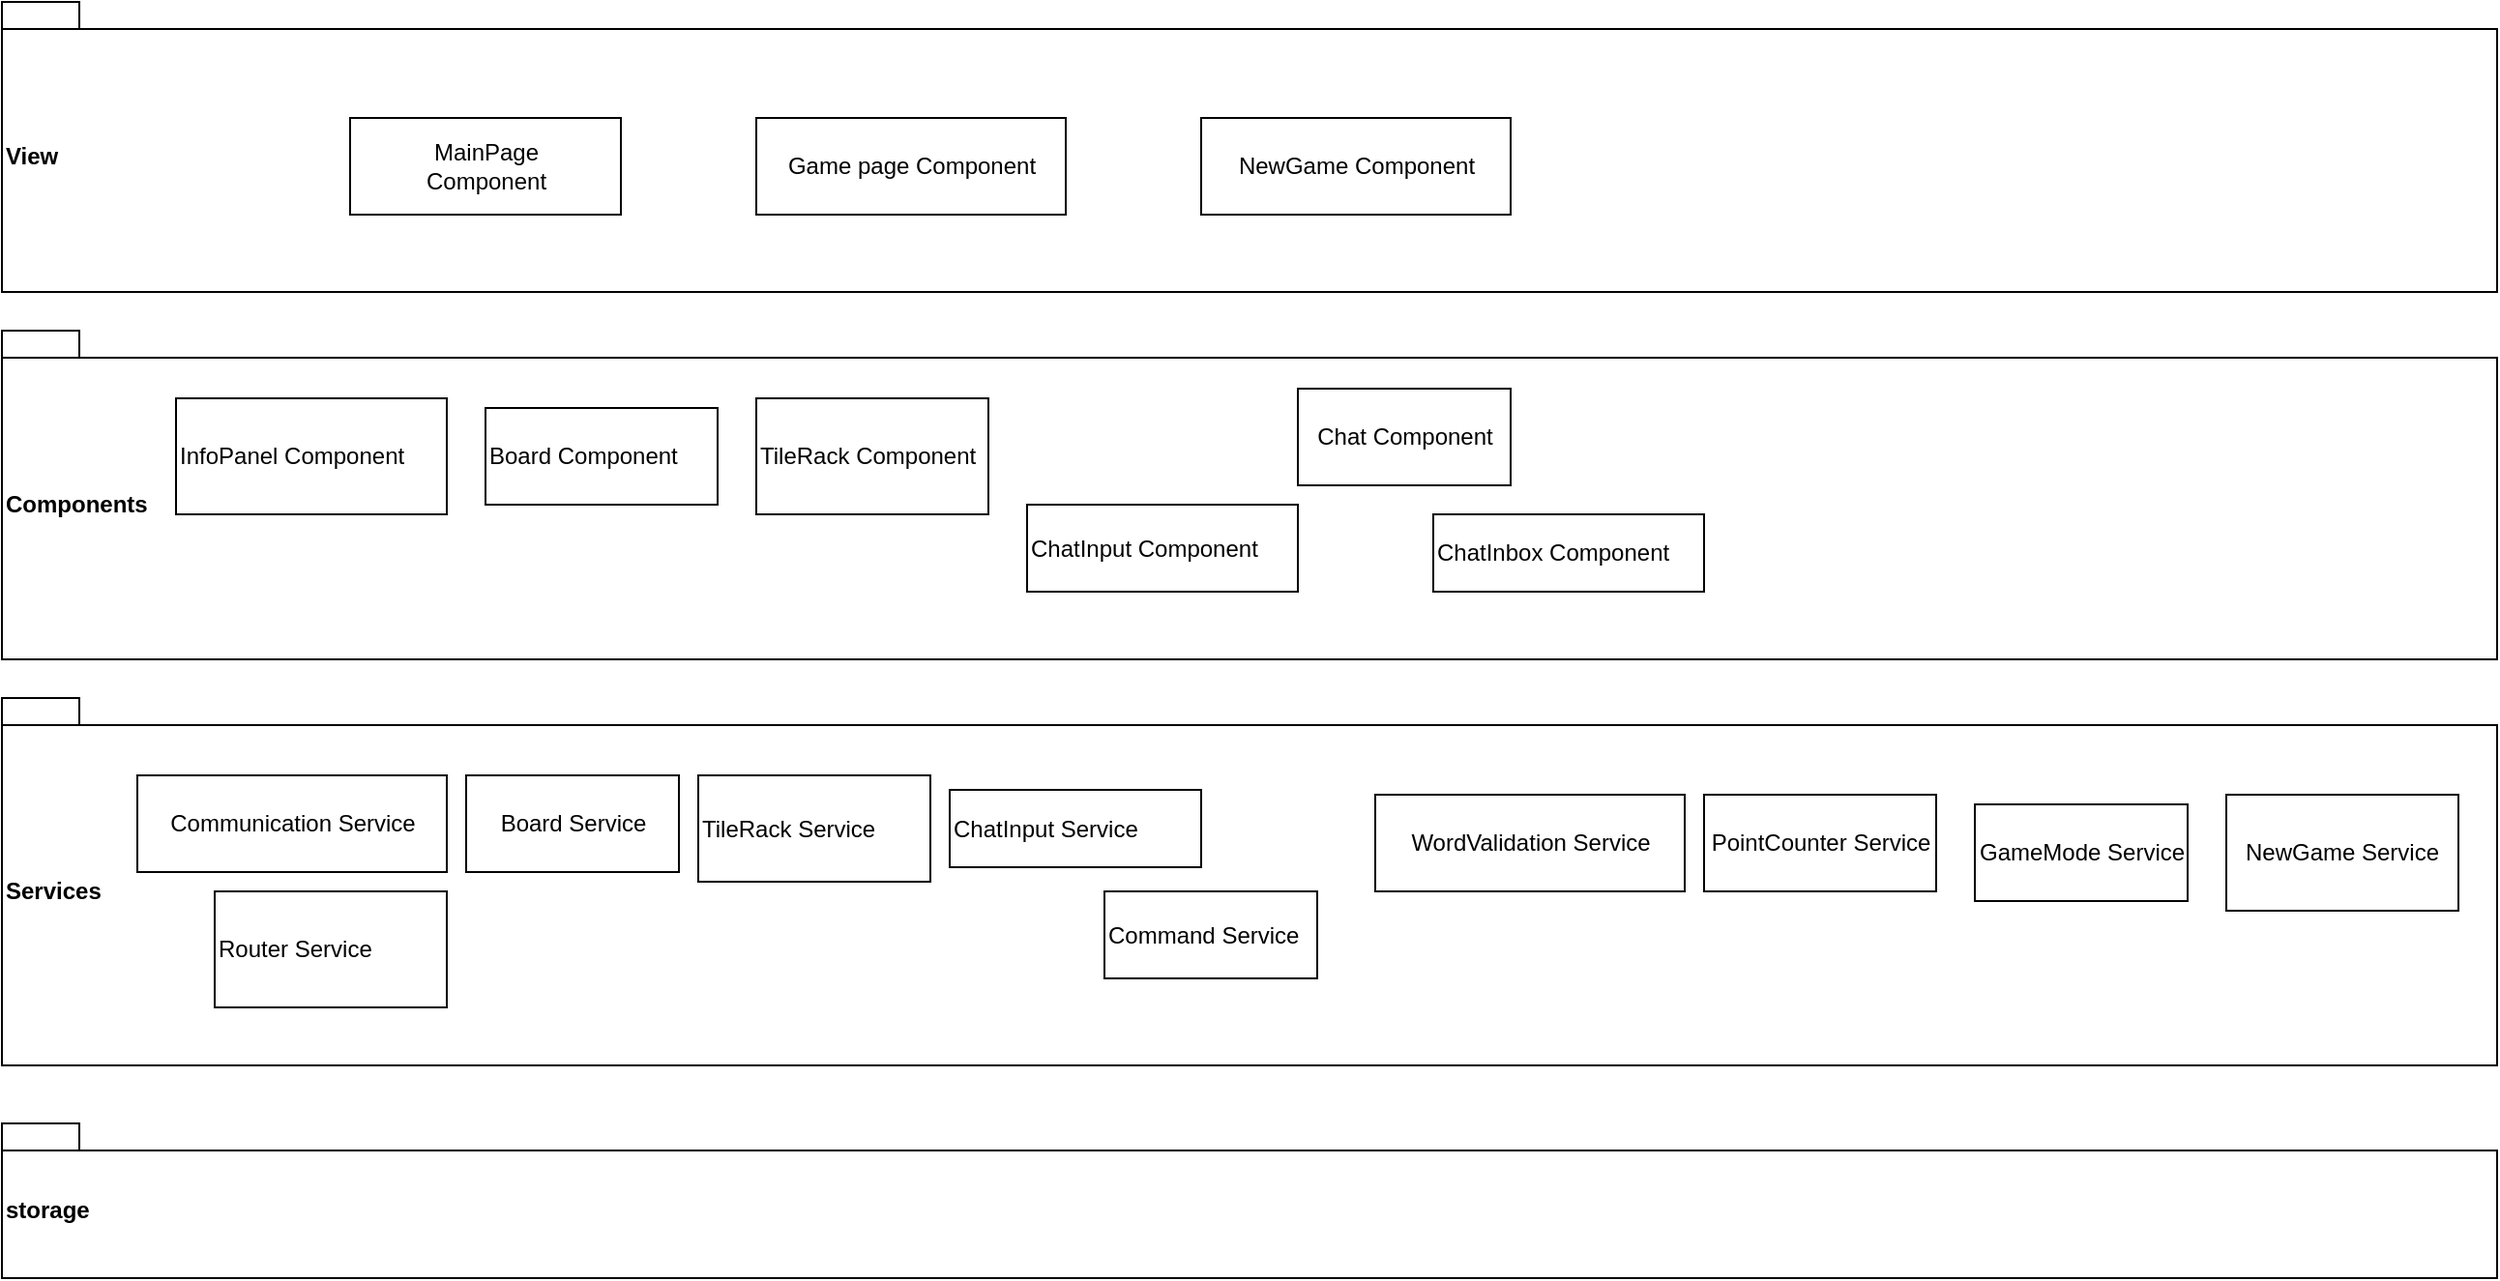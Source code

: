 <mxfile version="15.2.7" type="gitlab" pages="3">
  <diagram name="Architecture client" id="929967ad-93f9-6ef4-fab6-5d389245f69c">
    <mxGraphModel dx="1278" dy="536" grid="1" gridSize="10" guides="1" tooltips="1" connect="1" arrows="1" fold="1" page="1" pageScale="1.5" pageWidth="1169" pageHeight="826" background="none" math="0" shadow="0">
      <root>
        <mxCell id="0" style=";html=1;" />
        <mxCell id="1" style=";html=1;" parent="0" />
        <mxCell id="7T1fSCZKWkHiWe6jDMkJ-1" value="&lt;div&gt;Components&lt;/div&gt;" style="shape=folder;fontStyle=1;spacingTop=10;tabWidth=40;tabHeight=14;tabPosition=left;html=1;align=left;container=1;recursiveResize=0;" parent="1" vertex="1">
          <mxGeometry x="240" y="370" width="1290" height="170" as="geometry" />
        </mxCell>
        <mxCell id="ETNAK8A-C9Ib3Nnl5xmM-4" value="TileRack Component" style="rounded=0;whiteSpace=wrap;html=1;align=left;" parent="7T1fSCZKWkHiWe6jDMkJ-1" vertex="1">
          <mxGeometry x="390" y="35" width="120" height="60" as="geometry" />
        </mxCell>
        <mxCell id="ETNAK8A-C9Ib3Nnl5xmM-5" value="InfoPanel Component" style="rounded=0;whiteSpace=wrap;html=1;align=left;" parent="7T1fSCZKWkHiWe6jDMkJ-1" vertex="1">
          <mxGeometry x="90" y="35" width="140" height="60" as="geometry" />
        </mxCell>
        <mxCell id="ETNAK8A-C9Ib3Nnl5xmM-3" value="Board Component" style="rounded=0;whiteSpace=wrap;html=1;align=left;" parent="7T1fSCZKWkHiWe6jDMkJ-1" vertex="1">
          <mxGeometry x="250" y="40" width="120" height="50" as="geometry" />
        </mxCell>
        <mxCell id="7T1fSCZKWkHiWe6jDMkJ-16" value="Chat Component" style="html=1;" parent="7T1fSCZKWkHiWe6jDMkJ-1" vertex="1">
          <mxGeometry x="670" y="30" width="110" height="50" as="geometry" />
        </mxCell>
        <mxCell id="ETNAK8A-C9Ib3Nnl5xmM-8" value="ChatInput Component" style="rounded=0;whiteSpace=wrap;html=1;align=left;" parent="7T1fSCZKWkHiWe6jDMkJ-1" vertex="1">
          <mxGeometry x="530" y="90" width="140" height="45" as="geometry" />
        </mxCell>
        <mxCell id="ETNAK8A-C9Ib3Nnl5xmM-16" value="ChatInbox Component" style="rounded=0;whiteSpace=wrap;html=1;align=left;" parent="7T1fSCZKWkHiWe6jDMkJ-1" vertex="1">
          <mxGeometry x="740" y="95" width="140" height="40" as="geometry" />
        </mxCell>
        <mxCell id="7T1fSCZKWkHiWe6jDMkJ-2" value="Services" style="shape=folder;fontStyle=1;spacingTop=10;tabWidth=40;tabHeight=14;tabPosition=left;html=1;container=1;recursiveResize=0;align=left;" parent="1" vertex="1">
          <mxGeometry x="240" y="560" width="1290" height="190" as="geometry" />
        </mxCell>
        <mxCell id="7T1fSCZKWkHiWe6jDMkJ-8" value="Communication Service" style="html=1;" parent="7T1fSCZKWkHiWe6jDMkJ-2" vertex="1">
          <mxGeometry x="70" y="40" width="160" height="50" as="geometry" />
        </mxCell>
        <mxCell id="7T1fSCZKWkHiWe6jDMkJ-7" value="Board Service" style="html=1;" parent="7T1fSCZKWkHiWe6jDMkJ-2" vertex="1">
          <mxGeometry x="240" y="40" width="110" height="50" as="geometry" />
        </mxCell>
        <mxCell id="7T1fSCZKWkHiWe6jDMkJ-14" value="WordValidation Service" style="html=1;" parent="7T1fSCZKWkHiWe6jDMkJ-2" vertex="1">
          <mxGeometry x="710" y="50" width="160" height="50" as="geometry" />
        </mxCell>
        <mxCell id="7T1fSCZKWkHiWe6jDMkJ-15" value="PointCounter Service" style="html=1;" parent="7T1fSCZKWkHiWe6jDMkJ-2" vertex="1">
          <mxGeometry x="880" y="50" width="120" height="50" as="geometry" />
        </mxCell>
        <mxCell id="7T1fSCZKWkHiWe6jDMkJ-17" value="GameMode Service" style="html=1;" parent="7T1fSCZKWkHiWe6jDMkJ-2" vertex="1">
          <mxGeometry x="1020" y="55" width="110" height="50" as="geometry" />
        </mxCell>
        <mxCell id="ETNAK8A-C9Ib3Nnl5xmM-1" value="NewGame Service" style="rounded=0;whiteSpace=wrap;html=1;" parent="7T1fSCZKWkHiWe6jDMkJ-2" vertex="1">
          <mxGeometry x="1150" y="50" width="120" height="60" as="geometry" />
        </mxCell>
        <mxCell id="ETNAK8A-C9Ib3Nnl5xmM-6" value="TileRack Service" style="rounded=0;whiteSpace=wrap;html=1;align=left;" parent="7T1fSCZKWkHiWe6jDMkJ-2" vertex="1">
          <mxGeometry x="360" y="40" width="120" height="55" as="geometry" />
        </mxCell>
        <mxCell id="ETNAK8A-C9Ib3Nnl5xmM-17" value="ChatInput Service" style="rounded=0;whiteSpace=wrap;html=1;align=left;" parent="7T1fSCZKWkHiWe6jDMkJ-2" vertex="1">
          <mxGeometry x="490" y="47.5" width="130" height="40" as="geometry" />
        </mxCell>
        <mxCell id="ETNAK8A-C9Ib3Nnl5xmM-18" value="Command Service" style="rounded=0;whiteSpace=wrap;html=1;align=left;" parent="7T1fSCZKWkHiWe6jDMkJ-2" vertex="1">
          <mxGeometry x="570" y="100" width="110" height="45" as="geometry" />
        </mxCell>
        <mxCell id="YA24YRqZedhOlPwO6hjZ-1" value="Router Service" style="rounded=0;whiteSpace=wrap;html=1;align=left;" parent="7T1fSCZKWkHiWe6jDMkJ-2" vertex="1">
          <mxGeometry x="110" y="100" width="120" height="60" as="geometry" />
        </mxCell>
        <mxCell id="7T1fSCZKWkHiWe6jDMkJ-3" value="storage" style="shape=folder;fontStyle=1;spacingTop=10;tabWidth=40;tabHeight=14;tabPosition=left;html=1;align=left;recursiveResize=0;container=1;" parent="1" vertex="1">
          <mxGeometry x="240" y="780" width="1290" height="80" as="geometry" />
        </mxCell>
        <mxCell id="7T1fSCZKWkHiWe6jDMkJ-10" value="View" style="shape=folder;fontStyle=1;spacingTop=10;tabWidth=40;tabHeight=14;tabPosition=left;html=1;align=left;recursiveResize=0;container=1;" parent="1" vertex="1">
          <mxGeometry x="240" y="200" width="1290" height="150" as="geometry" />
        </mxCell>
        <mxCell id="7T1fSCZKWkHiWe6jDMkJ-6" value="&lt;div&gt;MainPage &lt;br&gt;&lt;/div&gt;&lt;div&gt;Component&lt;/div&gt;" style="html=1;" parent="7T1fSCZKWkHiWe6jDMkJ-10" vertex="1">
          <mxGeometry x="180" y="60" width="140" height="50" as="geometry" />
        </mxCell>
        <mxCell id="7T1fSCZKWkHiWe6jDMkJ-9" value="Game page Component" style="html=1;" parent="7T1fSCZKWkHiWe6jDMkJ-10" vertex="1">
          <mxGeometry x="390" y="60" width="160" height="50" as="geometry" />
        </mxCell>
        <mxCell id="7T1fSCZKWkHiWe6jDMkJ-18" value="NewGame Component" style="html=1;" parent="7T1fSCZKWkHiWe6jDMkJ-10" vertex="1">
          <mxGeometry x="620" y="60" width="160" height="50" as="geometry" />
        </mxCell>
      </root>
    </mxGraphModel>
  </diagram>
  <diagram name="Architecture client avec relations" id="9j1INFGcOxMIV1jFCF3Y">
    <mxGraphModel dx="1826" dy="766" grid="1" gridSize="10" guides="1" tooltips="1" connect="1" arrows="1" fold="1" page="1" pageScale="1.5" pageWidth="1169" pageHeight="826" background="none" math="0" shadow="0">
      <root>
        <mxCell id="FRifHrSMhW6epN3j-RTN-0" style=";html=1;" />
        <mxCell id="FRifHrSMhW6epN3j-RTN-1" style=";html=1;" parent="FRifHrSMhW6epN3j-RTN-0" />
        <mxCell id="FRifHrSMhW6epN3j-RTN-2" value="&lt;div&gt;Components&lt;/div&gt;" style="shape=folder;fontStyle=1;spacingTop=10;tabWidth=40;tabHeight=14;tabPosition=left;html=1;align=left;container=1;recursiveResize=0;" parent="FRifHrSMhW6epN3j-RTN-1" vertex="1">
          <mxGeometry x="150" y="420" width="1380" height="220" as="geometry" />
        </mxCell>
        <mxCell id="FRifHrSMhW6epN3j-RTN-3" value="TileRack Component" style="rounded=0;whiteSpace=wrap;html=1;align=left;" parent="FRifHrSMhW6epN3j-RTN-2" vertex="1">
          <mxGeometry x="650" y="50" width="120" height="60" as="geometry" />
        </mxCell>
        <mxCell id="FRifHrSMhW6epN3j-RTN-4" value="InfoPanel Component" style="rounded=0;whiteSpace=wrap;html=1;align=left;" parent="FRifHrSMhW6epN3j-RTN-2" vertex="1">
          <mxGeometry x="300" y="50" width="130" height="55" as="geometry" />
        </mxCell>
        <mxCell id="FRifHrSMhW6epN3j-RTN-5" value="Board Component" style="rounded=0;whiteSpace=wrap;html=1;align=left;" parent="FRifHrSMhW6epN3j-RTN-2" vertex="1">
          <mxGeometry x="490" y="55" width="120" height="50" as="geometry" />
        </mxCell>
        <mxCell id="FRifHrSMhW6epN3j-RTN-6" value="Chat Component" style="html=1;" parent="FRifHrSMhW6epN3j-RTN-2" vertex="1">
          <mxGeometry x="920" y="40" width="110" height="50" as="geometry" />
        </mxCell>
        <mxCell id="FRifHrSMhW6epN3j-RTN-7" value="ChatInput Component" style="rounded=0;whiteSpace=wrap;html=1;align=left;" parent="FRifHrSMhW6epN3j-RTN-2" vertex="1">
          <mxGeometry x="810" y="140" width="140" height="45" as="geometry" />
        </mxCell>
        <mxCell id="FRifHrSMhW6epN3j-RTN-8" value="ChatInbox Component" style="rounded=0;whiteSpace=wrap;html=1;align=left;" parent="FRifHrSMhW6epN3j-RTN-2" vertex="1">
          <mxGeometry x="1040" y="75" width="140" height="40" as="geometry" />
        </mxCell>
        <mxCell id="Ap4fqyRAr4tsNm79o_JL-10" value="&lt;div&gt;Components&lt;/div&gt;" style="shape=folder;fontStyle=1;spacingTop=10;tabWidth=40;tabHeight=14;tabPosition=left;html=1;align=left;container=1;recursiveResize=0;" parent="FRifHrSMhW6epN3j-RTN-2" vertex="1">
          <mxGeometry width="1380" height="220" as="geometry" />
        </mxCell>
        <mxCell id="Ap4fqyRAr4tsNm79o_JL-11" value="TileRack Component" style="rounded=0;whiteSpace=wrap;html=1;align=left;" parent="Ap4fqyRAr4tsNm79o_JL-10" vertex="1">
          <mxGeometry x="650" y="50" width="120" height="60" as="geometry" />
        </mxCell>
        <mxCell id="Ap4fqyRAr4tsNm79o_JL-12" value="InfoPanel Component" style="rounded=0;whiteSpace=wrap;html=1;align=left;" parent="Ap4fqyRAr4tsNm79o_JL-10" vertex="1">
          <mxGeometry x="330" y="60" width="130" height="55" as="geometry" />
        </mxCell>
        <mxCell id="Ap4fqyRAr4tsNm79o_JL-13" value="Board Component" style="rounded=0;whiteSpace=wrap;html=1;align=left;" parent="Ap4fqyRAr4tsNm79o_JL-10" vertex="1">
          <mxGeometry x="490" y="55" width="120" height="50" as="geometry" />
        </mxCell>
        <mxCell id="Ap4fqyRAr4tsNm79o_JL-17" style="edgeStyle=orthogonalEdgeStyle;rounded=0;orthogonalLoop=1;jettySize=auto;html=1;" parent="Ap4fqyRAr4tsNm79o_JL-10" source="Ap4fqyRAr4tsNm79o_JL-14" target="Ap4fqyRAr4tsNm79o_JL-15" edge="1">
          <mxGeometry relative="1" as="geometry">
            <Array as="points">
              <mxPoint x="960" y="110" />
              <mxPoint x="920" y="110" />
            </Array>
          </mxGeometry>
        </mxCell>
        <mxCell id="Ap4fqyRAr4tsNm79o_JL-19" style="edgeStyle=orthogonalEdgeStyle;rounded=0;orthogonalLoop=1;jettySize=auto;html=1;" parent="Ap4fqyRAr4tsNm79o_JL-10" source="Ap4fqyRAr4tsNm79o_JL-14" target="Ap4fqyRAr4tsNm79o_JL-16" edge="1">
          <mxGeometry relative="1" as="geometry">
            <Array as="points">
              <mxPoint x="975" y="110" />
              <mxPoint x="1090" y="110" />
            </Array>
          </mxGeometry>
        </mxCell>
        <mxCell id="Ap4fqyRAr4tsNm79o_JL-14" value="Chat Component" style="html=1;" parent="Ap4fqyRAr4tsNm79o_JL-10" vertex="1">
          <mxGeometry x="920" y="40" width="110" height="50" as="geometry" />
        </mxCell>
        <mxCell id="Ap4fqyRAr4tsNm79o_JL-15" value="ChatInput Component" style="rounded=0;whiteSpace=wrap;html=1;align=left;" parent="Ap4fqyRAr4tsNm79o_JL-10" vertex="1">
          <mxGeometry x="860" y="125" width="140" height="45" as="geometry" />
        </mxCell>
        <mxCell id="Ap4fqyRAr4tsNm79o_JL-16" value="ChatDisplay Component" style="rounded=0;whiteSpace=wrap;html=1;align=left;" parent="Ap4fqyRAr4tsNm79o_JL-10" vertex="1">
          <mxGeometry x="1020" y="130" width="140" height="40" as="geometry" />
        </mxCell>
        <mxCell id="FRifHrSMhW6epN3j-RTN-9" value="Services" style="shape=folder;fontStyle=1;spacingTop=10;tabWidth=40;tabHeight=14;tabPosition=left;html=1;container=1;recursiveResize=0;align=left;" parent="FRifHrSMhW6epN3j-RTN-1" vertex="1">
          <mxGeometry x="150" y="660" width="1380" height="240" as="geometry" />
        </mxCell>
        <mxCell id="FRifHrSMhW6epN3j-RTN-11" value="Board Service" style="html=1;" parent="FRifHrSMhW6epN3j-RTN-9" vertex="1">
          <mxGeometry x="617" y="42.5" width="110" height="50" as="geometry" />
        </mxCell>
        <mxCell id="FRifHrSMhW6epN3j-RTN-12" value="WordValidation &lt;br&gt;Service" style="html=1;" parent="FRifHrSMhW6epN3j-RTN-9" vertex="1">
          <mxGeometry x="360" y="33.75" width="90" height="67.5" as="geometry" />
        </mxCell>
        <mxCell id="FRifHrSMhW6epN3j-RTN-13" value="PointCounter &lt;br&gt;Service" style="html=1;" parent="FRifHrSMhW6epN3j-RTN-9" vertex="1">
          <mxGeometry x="470" y="32.5" width="90" height="70" as="geometry" />
        </mxCell>
        <mxCell id="Ap4fqyRAr4tsNm79o_JL-27" style="edgeStyle=orthogonalEdgeStyle;rounded=0;orthogonalLoop=1;jettySize=auto;html=1;" parent="FRifHrSMhW6epN3j-RTN-9" source="FRifHrSMhW6epN3j-RTN-14" target="FRifHrSMhW6epN3j-RTN-12" edge="1">
          <mxGeometry relative="1" as="geometry">
            <Array as="points">
              <mxPoint x="570" y="150" />
              <mxPoint x="390" y="150" />
            </Array>
          </mxGeometry>
        </mxCell>
        <mxCell id="Ap4fqyRAr4tsNm79o_JL-28" style="edgeStyle=orthogonalEdgeStyle;rounded=0;orthogonalLoop=1;jettySize=auto;html=1;entryX=0.5;entryY=1;entryDx=0;entryDy=0;" parent="FRifHrSMhW6epN3j-RTN-9" source="FRifHrSMhW6epN3j-RTN-14" target="FRifHrSMhW6epN3j-RTN-13" edge="1">
          <mxGeometry relative="1" as="geometry">
            <Array as="points">
              <mxPoint x="595" y="130" />
              <mxPoint x="515" y="130" />
            </Array>
          </mxGeometry>
        </mxCell>
        <mxCell id="Ap4fqyRAr4tsNm79o_JL-31" style="edgeStyle=orthogonalEdgeStyle;rounded=0;orthogonalLoop=1;jettySize=auto;html=1;" parent="FRifHrSMhW6epN3j-RTN-9" source="FRifHrSMhW6epN3j-RTN-15" target="FRifHrSMhW6epN3j-RTN-14" edge="1">
          <mxGeometry relative="1" as="geometry">
            <Array as="points">
              <mxPoint x="260" y="192" />
            </Array>
          </mxGeometry>
        </mxCell>
        <mxCell id="Ap4fqyRAr4tsNm79o_JL-36" style="edgeStyle=orthogonalEdgeStyle;rounded=0;orthogonalLoop=1;jettySize=auto;html=1;" parent="FRifHrSMhW6epN3j-RTN-9" source="FRifHrSMhW6epN3j-RTN-14" target="FRifHrSMhW6epN3j-RTN-11" edge="1">
          <mxGeometry relative="1" as="geometry">
            <Array as="points">
              <mxPoint x="620" y="130" />
              <mxPoint x="672" y="130" />
            </Array>
          </mxGeometry>
        </mxCell>
        <mxCell id="FRifHrSMhW6epN3j-RTN-14" value="Game Service" style="html=1;" parent="FRifHrSMhW6epN3j-RTN-9" vertex="1">
          <mxGeometry x="550" y="167.5" width="110" height="50" as="geometry" />
        </mxCell>
        <mxCell id="FRifHrSMhW6epN3j-RTN-15" value="NewGame Service" style="rounded=0;whiteSpace=wrap;html=1;" parent="FRifHrSMhW6epN3j-RTN-9" vertex="1">
          <mxGeometry x="200" y="45" width="120" height="60" as="geometry" />
        </mxCell>
        <mxCell id="Ap4fqyRAr4tsNm79o_JL-33" style="edgeStyle=orthogonalEdgeStyle;rounded=0;orthogonalLoop=1;jettySize=auto;html=1;exitX=1;exitY=0.25;exitDx=0;exitDy=0;" parent="FRifHrSMhW6epN3j-RTN-9" source="FRifHrSMhW6epN3j-RTN-14" target="FRifHrSMhW6epN3j-RTN-16" edge="1">
          <mxGeometry relative="1" as="geometry">
            <mxPoint x="670" y="180" as="sourcePoint" />
            <Array as="points">
              <mxPoint x="740" y="180" />
              <mxPoint x="740" y="65" />
            </Array>
          </mxGeometry>
        </mxCell>
        <mxCell id="FRifHrSMhW6epN3j-RTN-16" value="TileRack Service" style="rounded=0;whiteSpace=wrap;html=1;align=left;" parent="FRifHrSMhW6epN3j-RTN-9" vertex="1">
          <mxGeometry x="780" y="37.5" width="120" height="55" as="geometry" />
        </mxCell>
        <mxCell id="Ap4fqyRAr4tsNm79o_JL-32" style="edgeStyle=orthogonalEdgeStyle;rounded=0;orthogonalLoop=1;jettySize=auto;html=1;" parent="FRifHrSMhW6epN3j-RTN-9" source="FRifHrSMhW6epN3j-RTN-17" target="FRifHrSMhW6epN3j-RTN-18" edge="1">
          <mxGeometry relative="1" as="geometry" />
        </mxCell>
        <mxCell id="FRifHrSMhW6epN3j-RTN-17" value="ChatInput Service" style="rounded=0;whiteSpace=wrap;html=1;align=left;" parent="FRifHrSMhW6epN3j-RTN-9" vertex="1">
          <mxGeometry x="990" y="42.5" width="130" height="40" as="geometry" />
        </mxCell>
        <mxCell id="Ap4fqyRAr4tsNm79o_JL-26" style="edgeStyle=orthogonalEdgeStyle;rounded=0;orthogonalLoop=1;jettySize=auto;html=1;entryX=1;entryY=0.5;entryDx=0;entryDy=0;" parent="FRifHrSMhW6epN3j-RTN-9" source="FRifHrSMhW6epN3j-RTN-18" target="FRifHrSMhW6epN3j-RTN-14" edge="1">
          <mxGeometry relative="1" as="geometry">
            <Array as="points">
              <mxPoint x="910" y="192" />
              <mxPoint x="910" y="192" />
            </Array>
          </mxGeometry>
        </mxCell>
        <mxCell id="n-jz4j1eAT2Fr3_AEOp8-3" value="Command bien fait / Command mal faite " style="edgeStyle=orthogonalEdgeStyle;rounded=0;orthogonalLoop=1;jettySize=auto;html=1;exitX=1;exitY=0.5;exitDx=0;exitDy=0;entryX=0.5;entryY=1;entryDx=0;entryDy=0;" edge="1" parent="FRifHrSMhW6epN3j-RTN-9" source="FRifHrSMhW6epN3j-RTN-18" target="n-jz4j1eAT2Fr3_AEOp8-0">
          <mxGeometry relative="1" as="geometry" />
        </mxCell>
        <mxCell id="FRifHrSMhW6epN3j-RTN-18" value="Command Service" style="rounded=0;whiteSpace=wrap;html=1;align=left;" parent="FRifHrSMhW6epN3j-RTN-9" vertex="1">
          <mxGeometry x="1000" y="167.5" width="110" height="45" as="geometry" />
        </mxCell>
        <mxCell id="79mhFez-f1Nwe3MJoYoF-0" value="Router Service" style="rounded=0;whiteSpace=wrap;html=1;align=left;" parent="FRifHrSMhW6epN3j-RTN-9" vertex="1">
          <mxGeometry x="70" y="45" width="120" height="60" as="geometry" />
        </mxCell>
        <mxCell id="n-jz4j1eAT2Fr3_AEOp8-0" value="ChatDisplay Service" style="rounded=0;whiteSpace=wrap;html=1;align=left;" vertex="1" parent="FRifHrSMhW6epN3j-RTN-9">
          <mxGeometry x="1150" y="82.5" width="140" height="40" as="geometry" />
        </mxCell>
        <mxCell id="n-jz4j1eAT2Fr3_AEOp8-1" style="edgeStyle=orthogonalEdgeStyle;rounded=0;orthogonalLoop=1;jettySize=auto;html=1;exitX=1;exitY=0.5;exitDx=0;exitDy=0;entryX=0.25;entryY=0;entryDx=0;entryDy=0;" edge="1" parent="FRifHrSMhW6epN3j-RTN-9" source="FRifHrSMhW6epN3j-RTN-17" target="n-jz4j1eAT2Fr3_AEOp8-0">
          <mxGeometry relative="1" as="geometry">
            <Array as="points">
              <mxPoint x="1185" y="63" />
            </Array>
          </mxGeometry>
        </mxCell>
        <mxCell id="FRifHrSMhW6epN3j-RTN-19" value="storage" style="shape=folder;fontStyle=1;spacingTop=10;tabWidth=40;tabHeight=14;tabPosition=left;html=1;align=left;recursiveResize=0;container=1;" parent="FRifHrSMhW6epN3j-RTN-1" vertex="1">
          <mxGeometry x="150" y="910" width="1290" height="80" as="geometry" />
        </mxCell>
        <mxCell id="FRifHrSMhW6epN3j-RTN-20" value="View" style="shape=folder;fontStyle=1;spacingTop=10;tabWidth=40;tabHeight=14;tabPosition=left;html=1;align=left;recursiveResize=0;container=1;" parent="FRifHrSMhW6epN3j-RTN-1" vertex="1">
          <mxGeometry x="150" y="200" width="1380" height="150" as="geometry" />
        </mxCell>
        <mxCell id="FRifHrSMhW6epN3j-RTN-21" value="&lt;div&gt;MainPage &lt;br&gt;&lt;/div&gt;&lt;div&gt;Component&lt;/div&gt;" style="html=1;" parent="FRifHrSMhW6epN3j-RTN-20" vertex="1">
          <mxGeometry x="80" y="50" width="140" height="50" as="geometry" />
        </mxCell>
        <mxCell id="FRifHrSMhW6epN3j-RTN-22" value="Game page Component" style="html=1;" parent="FRifHrSMhW6epN3j-RTN-20" vertex="1">
          <mxGeometry x="567" y="50" width="160" height="50" as="geometry" />
        </mxCell>
        <mxCell id="FRifHrSMhW6epN3j-RTN-23" value="NewGame Component" style="html=1;" parent="FRifHrSMhW6epN3j-RTN-20" vertex="1">
          <mxGeometry x="290" y="50" width="160" height="50" as="geometry" />
        </mxCell>
        <mxCell id="Ap4fqyRAr4tsNm79o_JL-0" style="edgeStyle=orthogonalEdgeStyle;rounded=0;orthogonalLoop=1;jettySize=auto;html=1;exitX=0.5;exitY=1;exitDx=0;exitDy=0;" parent="FRifHrSMhW6epN3j-RTN-1" source="FRifHrSMhW6epN3j-RTN-21" target="79mhFez-f1Nwe3MJoYoF-0" edge="1">
          <mxGeometry relative="1" as="geometry">
            <Array as="points">
              <mxPoint x="250" y="300" />
            </Array>
          </mxGeometry>
        </mxCell>
        <mxCell id="Ap4fqyRAr4tsNm79o_JL-1" style="edgeStyle=orthogonalEdgeStyle;rounded=0;orthogonalLoop=1;jettySize=auto;html=1;" parent="FRifHrSMhW6epN3j-RTN-1" source="FRifHrSMhW6epN3j-RTN-23" target="79mhFez-f1Nwe3MJoYoF-0" edge="1">
          <mxGeometry relative="1" as="geometry">
            <Array as="points">
              <mxPoint x="460" y="390" />
              <mxPoint x="270" y="390" />
            </Array>
          </mxGeometry>
        </mxCell>
        <mxCell id="Ap4fqyRAr4tsNm79o_JL-2" style="edgeStyle=orthogonalEdgeStyle;rounded=0;orthogonalLoop=1;jettySize=auto;html=1;" parent="FRifHrSMhW6epN3j-RTN-1" source="FRifHrSMhW6epN3j-RTN-22" target="79mhFez-f1Nwe3MJoYoF-0" edge="1">
          <mxGeometry relative="1" as="geometry">
            <Array as="points">
              <mxPoint x="630" y="275" />
              <mxPoint x="630" y="410" />
              <mxPoint x="300" y="410" />
            </Array>
          </mxGeometry>
        </mxCell>
        <mxCell id="Ap4fqyRAr4tsNm79o_JL-4" style="edgeStyle=orthogonalEdgeStyle;rounded=0;orthogonalLoop=1;jettySize=auto;html=1;" parent="FRifHrSMhW6epN3j-RTN-1" source="FRifHrSMhW6epN3j-RTN-23" target="FRifHrSMhW6epN3j-RTN-15" edge="1">
          <mxGeometry relative="1" as="geometry">
            <Array as="points">
              <mxPoint x="510" y="450" />
              <mxPoint x="400" y="450" />
            </Array>
          </mxGeometry>
        </mxCell>
        <mxCell id="Ap4fqyRAr4tsNm79o_JL-5" style="edgeStyle=orthogonalEdgeStyle;rounded=0;orthogonalLoop=1;jettySize=auto;html=1;entryX=0.5;entryY=0;entryDx=0;entryDy=0;" parent="FRifHrSMhW6epN3j-RTN-1" source="FRifHrSMhW6epN3j-RTN-22" target="Ap4fqyRAr4tsNm79o_JL-12" edge="1">
          <mxGeometry relative="1" as="geometry">
            <Array as="points">
              <mxPoint x="650" y="290" />
              <mxPoint x="650" y="450" />
              <mxPoint x="545" y="450" />
            </Array>
          </mxGeometry>
        </mxCell>
        <mxCell id="Ap4fqyRAr4tsNm79o_JL-6" style="edgeStyle=orthogonalEdgeStyle;rounded=0;orthogonalLoop=1;jettySize=auto;html=1;" parent="FRifHrSMhW6epN3j-RTN-1" source="FRifHrSMhW6epN3j-RTN-22" target="FRifHrSMhW6epN3j-RTN-5" edge="1">
          <mxGeometry relative="1" as="geometry">
            <Array as="points">
              <mxPoint x="740" y="390" />
              <mxPoint x="700" y="390" />
            </Array>
          </mxGeometry>
        </mxCell>
        <mxCell id="Ap4fqyRAr4tsNm79o_JL-7" style="edgeStyle=orthogonalEdgeStyle;rounded=0;orthogonalLoop=1;jettySize=auto;html=1;" parent="FRifHrSMhW6epN3j-RTN-1" source="FRifHrSMhW6epN3j-RTN-22" target="FRifHrSMhW6epN3j-RTN-3" edge="1">
          <mxGeometry relative="1" as="geometry" />
        </mxCell>
        <mxCell id="Ap4fqyRAr4tsNm79o_JL-8" style="edgeStyle=orthogonalEdgeStyle;rounded=0;orthogonalLoop=1;jettySize=auto;html=1;" parent="FRifHrSMhW6epN3j-RTN-1" source="FRifHrSMhW6epN3j-RTN-22" target="FRifHrSMhW6epN3j-RTN-6" edge="1">
          <mxGeometry relative="1" as="geometry" />
        </mxCell>
        <mxCell id="Ap4fqyRAr4tsNm79o_JL-21" style="edgeStyle=orthogonalEdgeStyle;rounded=0;orthogonalLoop=1;jettySize=auto;html=1;" parent="FRifHrSMhW6epN3j-RTN-1" source="Ap4fqyRAr4tsNm79o_JL-13" target="FRifHrSMhW6epN3j-RTN-11" edge="1">
          <mxGeometry relative="1" as="geometry">
            <Array as="points">
              <mxPoint x="700" y="570" />
              <mxPoint x="820" y="570" />
              <mxPoint x="820" y="736" />
            </Array>
          </mxGeometry>
        </mxCell>
        <mxCell id="Ap4fqyRAr4tsNm79o_JL-22" style="edgeStyle=orthogonalEdgeStyle;rounded=0;orthogonalLoop=1;jettySize=auto;html=1;" parent="FRifHrSMhW6epN3j-RTN-1" target="FRifHrSMhW6epN3j-RTN-17" edge="1">
          <mxGeometry relative="1" as="geometry">
            <Array as="points">
              <mxPoint x="1060" y="590" />
              <mxPoint x="1060" y="690" />
              <mxPoint x="1190" y="690" />
            </Array>
            <mxPoint x="1110" y="590" as="sourcePoint" />
          </mxGeometry>
        </mxCell>
        <mxCell id="Ap4fqyRAr4tsNm79o_JL-23" style="edgeStyle=orthogonalEdgeStyle;rounded=0;orthogonalLoop=1;jettySize=auto;html=1;" parent="FRifHrSMhW6epN3j-RTN-1" source="Ap4fqyRAr4tsNm79o_JL-11" target="FRifHrSMhW6epN3j-RTN-16" edge="1">
          <mxGeometry relative="1" as="geometry">
            <Array as="points">
              <mxPoint x="860" y="620" />
              <mxPoint x="980" y="620" />
            </Array>
          </mxGeometry>
        </mxCell>
        <mxCell id="n-jz4j1eAT2Fr3_AEOp8-2" value="??????" style="edgeStyle=orthogonalEdgeStyle;rounded=0;orthogonalLoop=1;jettySize=auto;html=1;exitX=0.75;exitY=0;exitDx=0;exitDy=0;entryX=0.9;entryY=0.875;entryDx=0;entryDy=0;entryPerimeter=0;" edge="1" parent="FRifHrSMhW6epN3j-RTN-1" source="n-jz4j1eAT2Fr3_AEOp8-0" target="Ap4fqyRAr4tsNm79o_JL-16">
          <mxGeometry relative="1" as="geometry">
            <Array as="points">
              <mxPoint x="1405" y="630" />
              <mxPoint x="1296" y="630" />
            </Array>
          </mxGeometry>
        </mxCell>
      </root>
    </mxGraphModel>
  </diagram>
  <diagram id="l3UJW_xyKPj9vVgTuC8z" name="UI">
    <mxGraphModel dx="3816" dy="1531" grid="1" gridSize="10" guides="1" tooltips="1" connect="1" arrows="1" fold="1" page="1" pageScale="1" pageWidth="850" pageHeight="1100" math="0" shadow="0">
      <root>
        <mxCell id="zT9OHn0puXSfb59Cv403-0" />
        <mxCell id="zT9OHn0puXSfb59Cv403-1" parent="zT9OHn0puXSfb59Cv403-0" />
        <mxCell id="EjWB160Awg827oaOj1-F-209" value="" style="strokeWidth=1;shadow=0;dashed=0;align=center;html=1;shape=mxgraph.mockup.containers.browserWindow;rSize=0;strokeColor=#666666;strokeColor2=#008cff;strokeColor3=#c4c4c4;mainText=,;recursiveResize=0;" vertex="1" parent="zT9OHn0puXSfb59Cv403-1">
          <mxGeometry x="-310" y="10" width="1440" height="780" as="geometry" />
        </mxCell>
        <mxCell id="EjWB160Awg827oaOj1-F-210" value="Page 1" style="strokeWidth=1;shadow=0;dashed=0;align=center;html=1;shape=mxgraph.mockup.containers.anchor;fontSize=17;fontColor=#666666;align=left;" vertex="1" parent="EjWB160Awg827oaOj1-F-209">
          <mxGeometry x="60" y="12" width="110" height="26" as="geometry" />
        </mxCell>
        <mxCell id="EjWB160Awg827oaOj1-F-211" value="https://www.draw.io" style="strokeWidth=1;shadow=0;dashed=0;align=center;html=1;shape=mxgraph.mockup.containers.anchor;rSize=0;fontSize=17;fontColor=#666666;align=left;" vertex="1" parent="EjWB160Awg827oaOj1-F-209">
          <mxGeometry x="130" y="60" width="250" height="26" as="geometry" />
        </mxCell>
        <mxCell id="EjWB160Awg827oaOj1-F-213" value="Temps restant : 1m50" style="rounded=0;whiteSpace=wrap;html=1;align=center;verticalAlign=middle;fontSize=24;" vertex="1" parent="EjWB160Awg827oaOj1-F-209">
          <mxGeometry x="150" y="120" width="230" height="150" as="geometry" />
        </mxCell>
        <mxCell id="EjWB160Awg827oaOj1-F-1" value="" style="shape=image;verticalLabelPosition=bottom;labelBackgroundColor=#ffffff;verticalAlign=top;aspect=fixed;imageAspect=0;image=https://cdn.discordapp.com/attachments/885547576554831882/885593575490977842/deuxieme_essai.jpg;" vertex="1" parent="zT9OHn0puXSfb59Cv403-1">
          <mxGeometry x="1030" y="810" width="412.5" height="550" as="geometry" />
        </mxCell>
        <mxCell id="EjWB160Awg827oaOj1-F-182" value="" style="group" vertex="1" connectable="0" parent="zT9OHn0puXSfb59Cv403-1">
          <mxGeometry x="90" y="130" width="720" height="480" as="geometry" />
        </mxCell>
        <mxCell id="EjWB160Awg827oaOj1-F-41" value="" style="rounded=0;whiteSpace=wrap;html=1;align=left;verticalAlign=top;" vertex="1" parent="EjWB160Awg827oaOj1-F-182">
          <mxGeometry x="360" width="90" height="60" as="geometry" />
        </mxCell>
        <mxCell id="EjWB160Awg827oaOj1-F-42" value="" style="rounded=0;whiteSpace=wrap;html=1;align=left;verticalAlign=top;" vertex="1" parent="EjWB160Awg827oaOj1-F-182">
          <mxGeometry x="450" width="90" height="60" as="geometry" />
        </mxCell>
        <mxCell id="EjWB160Awg827oaOj1-F-43" value="" style="rounded=0;whiteSpace=wrap;html=1;align=left;verticalAlign=top;" vertex="1" parent="EjWB160Awg827oaOj1-F-182">
          <mxGeometry x="540" width="90" height="60" as="geometry" />
        </mxCell>
        <mxCell id="EjWB160Awg827oaOj1-F-44" value="" style="rounded=0;whiteSpace=wrap;html=1;align=left;verticalAlign=top;" vertex="1" parent="EjWB160Awg827oaOj1-F-182">
          <mxGeometry x="360" y="60" width="90" height="60" as="geometry" />
        </mxCell>
        <mxCell id="EjWB160Awg827oaOj1-F-45" value="" style="rounded=0;whiteSpace=wrap;html=1;align=left;verticalAlign=top;" vertex="1" parent="EjWB160Awg827oaOj1-F-182">
          <mxGeometry x="450" y="60" width="90" height="60" as="geometry" />
        </mxCell>
        <mxCell id="EjWB160Awg827oaOj1-F-46" value="" style="rounded=0;whiteSpace=wrap;html=1;align=left;verticalAlign=top;" vertex="1" parent="EjWB160Awg827oaOj1-F-182">
          <mxGeometry x="540" y="60" width="90" height="60" as="geometry" />
        </mxCell>
        <mxCell id="EjWB160Awg827oaOj1-F-57" value="" style="rounded=0;whiteSpace=wrap;html=1;align=left;verticalAlign=top;" vertex="1" parent="EjWB160Awg827oaOj1-F-182">
          <mxGeometry x="360" y="120" width="90" height="60" as="geometry" />
        </mxCell>
        <mxCell id="EjWB160Awg827oaOj1-F-58" value="" style="rounded=0;whiteSpace=wrap;html=1;align=left;verticalAlign=top;" vertex="1" parent="EjWB160Awg827oaOj1-F-182">
          <mxGeometry x="450" y="120" width="90" height="60" as="geometry" />
        </mxCell>
        <mxCell id="EjWB160Awg827oaOj1-F-59" value="" style="rounded=0;whiteSpace=wrap;html=1;align=left;verticalAlign=top;" vertex="1" parent="EjWB160Awg827oaOj1-F-182">
          <mxGeometry x="540" y="120" width="90" height="60" as="geometry" />
        </mxCell>
        <mxCell id="EjWB160Awg827oaOj1-F-60" value="" style="rounded=0;whiteSpace=wrap;html=1;align=left;verticalAlign=top;" vertex="1" parent="EjWB160Awg827oaOj1-F-182">
          <mxGeometry x="360" y="180" width="90" height="60" as="geometry" />
        </mxCell>
        <mxCell id="EjWB160Awg827oaOj1-F-61" value="" style="rounded=0;whiteSpace=wrap;html=1;align=left;verticalAlign=top;" vertex="1" parent="EjWB160Awg827oaOj1-F-182">
          <mxGeometry x="450" y="180" width="90" height="60" as="geometry" />
        </mxCell>
        <mxCell id="EjWB160Awg827oaOj1-F-62" value="" style="rounded=0;whiteSpace=wrap;html=1;align=left;verticalAlign=top;" vertex="1" parent="EjWB160Awg827oaOj1-F-182">
          <mxGeometry x="540" y="180" width="90" height="60" as="geometry" />
        </mxCell>
        <mxCell id="EjWB160Awg827oaOj1-F-63" value="" style="rounded=0;whiteSpace=wrap;html=1;align=left;verticalAlign=top;" vertex="1" parent="EjWB160Awg827oaOj1-F-182">
          <mxGeometry x="630" width="90" height="60" as="geometry" />
        </mxCell>
        <mxCell id="EjWB160Awg827oaOj1-F-64" value="" style="rounded=0;whiteSpace=wrap;html=1;align=left;verticalAlign=top;" vertex="1" parent="EjWB160Awg827oaOj1-F-182">
          <mxGeometry x="630" y="60" width="90" height="60" as="geometry" />
        </mxCell>
        <mxCell id="EjWB160Awg827oaOj1-F-65" value="" style="rounded=0;whiteSpace=wrap;html=1;align=left;verticalAlign=top;" vertex="1" parent="EjWB160Awg827oaOj1-F-182">
          <mxGeometry x="630" y="120" width="90" height="60" as="geometry" />
        </mxCell>
        <mxCell id="EjWB160Awg827oaOj1-F-66" value="" style="rounded=0;whiteSpace=wrap;html=1;align=left;verticalAlign=top;" vertex="1" parent="EjWB160Awg827oaOj1-F-182">
          <mxGeometry x="630" y="180" width="90" height="60" as="geometry" />
        </mxCell>
        <mxCell id="EjWB160Awg827oaOj1-F-67" value="" style="rounded=0;whiteSpace=wrap;html=1;align=left;verticalAlign=top;" vertex="1" parent="EjWB160Awg827oaOj1-F-182">
          <mxGeometry x="360" width="90" height="60" as="geometry" />
        </mxCell>
        <mxCell id="EjWB160Awg827oaOj1-F-68" value="" style="rounded=0;whiteSpace=wrap;html=1;align=left;verticalAlign=top;" vertex="1" parent="EjWB160Awg827oaOj1-F-182">
          <mxGeometry x="450" width="90" height="60" as="geometry" />
        </mxCell>
        <mxCell id="EjWB160Awg827oaOj1-F-69" value="" style="rounded=0;whiteSpace=wrap;html=1;align=left;verticalAlign=top;" vertex="1" parent="EjWB160Awg827oaOj1-F-182">
          <mxGeometry x="540" width="90" height="60" as="geometry" />
        </mxCell>
        <mxCell id="EjWB160Awg827oaOj1-F-70" value="" style="rounded=0;whiteSpace=wrap;html=1;align=left;verticalAlign=top;" vertex="1" parent="EjWB160Awg827oaOj1-F-182">
          <mxGeometry x="630" width="90" height="60" as="geometry" />
        </mxCell>
        <mxCell id="EjWB160Awg827oaOj1-F-71" value="" style="rounded=0;whiteSpace=wrap;html=1;align=left;verticalAlign=top;" vertex="1" parent="EjWB160Awg827oaOj1-F-182">
          <mxGeometry x="360" width="90" height="60" as="geometry" />
        </mxCell>
        <mxCell id="EjWB160Awg827oaOj1-F-72" value="" style="rounded=0;whiteSpace=wrap;html=1;align=left;verticalAlign=top;" vertex="1" parent="EjWB160Awg827oaOj1-F-182">
          <mxGeometry x="450" width="90" height="60" as="geometry" />
        </mxCell>
        <mxCell id="EjWB160Awg827oaOj1-F-73" value="" style="rounded=0;whiteSpace=wrap;html=1;align=left;verticalAlign=top;" vertex="1" parent="EjWB160Awg827oaOj1-F-182">
          <mxGeometry x="540" width="90" height="60" as="geometry" />
        </mxCell>
        <mxCell id="EjWB160Awg827oaOj1-F-74" value="" style="rounded=0;whiteSpace=wrap;html=1;align=left;verticalAlign=top;" vertex="1" parent="EjWB160Awg827oaOj1-F-182">
          <mxGeometry x="630" width="90" height="60" as="geometry" />
        </mxCell>
        <mxCell id="EjWB160Awg827oaOj1-F-75" value="" style="rounded=0;whiteSpace=wrap;html=1;align=left;verticalAlign=top;" vertex="1" parent="EjWB160Awg827oaOj1-F-182">
          <mxGeometry x="360" width="90" height="60" as="geometry" />
        </mxCell>
        <mxCell id="EjWB160Awg827oaOj1-F-76" value="" style="rounded=0;whiteSpace=wrap;html=1;align=left;verticalAlign=top;" vertex="1" parent="EjWB160Awg827oaOj1-F-182">
          <mxGeometry x="450" width="90" height="60" as="geometry" />
        </mxCell>
        <mxCell id="EjWB160Awg827oaOj1-F-77" value="" style="rounded=0;whiteSpace=wrap;html=1;align=left;verticalAlign=top;" vertex="1" parent="EjWB160Awg827oaOj1-F-182">
          <mxGeometry x="540" width="90" height="60" as="geometry" />
        </mxCell>
        <mxCell id="EjWB160Awg827oaOj1-F-78" value="" style="rounded=0;whiteSpace=wrap;html=1;align=left;verticalAlign=top;" vertex="1" parent="EjWB160Awg827oaOj1-F-182">
          <mxGeometry x="630" width="90" height="60" as="geometry" />
        </mxCell>
        <mxCell id="EjWB160Awg827oaOj1-F-79" value="" style="rounded=0;whiteSpace=wrap;html=1;align=left;verticalAlign=top;" vertex="1" parent="EjWB160Awg827oaOj1-F-182">
          <mxGeometry x="360" y="60" width="90" height="60" as="geometry" />
        </mxCell>
        <mxCell id="EjWB160Awg827oaOj1-F-80" value="" style="rounded=0;whiteSpace=wrap;html=1;align=left;verticalAlign=top;" vertex="1" parent="EjWB160Awg827oaOj1-F-182">
          <mxGeometry x="450" y="60" width="90" height="60" as="geometry" />
        </mxCell>
        <mxCell id="EjWB160Awg827oaOj1-F-81" value="" style="rounded=0;whiteSpace=wrap;html=1;align=left;verticalAlign=top;" vertex="1" parent="EjWB160Awg827oaOj1-F-182">
          <mxGeometry x="360" width="90" height="60" as="geometry" />
        </mxCell>
        <mxCell id="EjWB160Awg827oaOj1-F-82" value="" style="rounded=0;whiteSpace=wrap;html=1;align=left;verticalAlign=top;" vertex="1" parent="EjWB160Awg827oaOj1-F-182">
          <mxGeometry x="450" width="90" height="60" as="geometry" />
        </mxCell>
        <mxCell id="EjWB160Awg827oaOj1-F-83" value="" style="rounded=0;whiteSpace=wrap;html=1;align=left;verticalAlign=top;" vertex="1" parent="EjWB160Awg827oaOj1-F-182">
          <mxGeometry x="540" width="90" height="60" as="geometry" />
        </mxCell>
        <mxCell id="EjWB160Awg827oaOj1-F-84" value="" style="rounded=0;whiteSpace=wrap;html=1;align=left;verticalAlign=top;" vertex="1" parent="EjWB160Awg827oaOj1-F-182">
          <mxGeometry x="630" width="90" height="60" as="geometry" />
        </mxCell>
        <mxCell id="EjWB160Awg827oaOj1-F-85" value="" style="rounded=0;whiteSpace=wrap;html=1;align=left;verticalAlign=top;" vertex="1" parent="EjWB160Awg827oaOj1-F-182">
          <mxGeometry x="360" y="60" width="90" height="60" as="geometry" />
        </mxCell>
        <mxCell id="EjWB160Awg827oaOj1-F-86" value="" style="rounded=0;whiteSpace=wrap;html=1;align=left;verticalAlign=top;" vertex="1" parent="EjWB160Awg827oaOj1-F-182">
          <mxGeometry x="450" y="60" width="90" height="60" as="geometry" />
        </mxCell>
        <mxCell id="EjWB160Awg827oaOj1-F-87" value="" style="rounded=0;whiteSpace=wrap;html=1;align=left;verticalAlign=top;" vertex="1" parent="EjWB160Awg827oaOj1-F-182">
          <mxGeometry x="630" y="60" width="90" height="60" as="geometry" />
        </mxCell>
        <mxCell id="EjWB160Awg827oaOj1-F-88" value="" style="rounded=0;whiteSpace=wrap;html=1;align=left;verticalAlign=top;" vertex="1" parent="EjWB160Awg827oaOj1-F-182">
          <mxGeometry x="540" y="60" width="90" height="60" as="geometry" />
        </mxCell>
        <mxCell id="EjWB160Awg827oaOj1-F-89" value="" style="rounded=0;whiteSpace=wrap;html=1;align=left;verticalAlign=top;" vertex="1" parent="EjWB160Awg827oaOj1-F-182">
          <mxGeometry x="630" y="120" width="90" height="60" as="geometry" />
        </mxCell>
        <mxCell id="EjWB160Awg827oaOj1-F-90" value="" style="rounded=0;whiteSpace=wrap;html=1;align=left;verticalAlign=top;" vertex="1" parent="EjWB160Awg827oaOj1-F-182">
          <mxGeometry x="540" y="120" width="90" height="60" as="geometry" />
        </mxCell>
        <mxCell id="EjWB160Awg827oaOj1-F-91" value="" style="rounded=0;whiteSpace=wrap;html=1;align=left;verticalAlign=top;" vertex="1" parent="EjWB160Awg827oaOj1-F-182">
          <mxGeometry x="360" width="90" height="60" as="geometry" />
        </mxCell>
        <mxCell id="EjWB160Awg827oaOj1-F-92" value="" style="rounded=0;whiteSpace=wrap;html=1;align=left;verticalAlign=top;" vertex="1" parent="EjWB160Awg827oaOj1-F-182">
          <mxGeometry x="450" width="90" height="60" as="geometry" />
        </mxCell>
        <mxCell id="EjWB160Awg827oaOj1-F-93" value="" style="rounded=0;whiteSpace=wrap;html=1;align=left;verticalAlign=top;" vertex="1" parent="EjWB160Awg827oaOj1-F-182">
          <mxGeometry x="540" width="90" height="60" as="geometry" />
        </mxCell>
        <mxCell id="EjWB160Awg827oaOj1-F-94" value="" style="rounded=0;whiteSpace=wrap;html=1;align=left;verticalAlign=top;" vertex="1" parent="EjWB160Awg827oaOj1-F-182">
          <mxGeometry x="630" width="90" height="60" as="geometry" />
        </mxCell>
        <mxCell id="EjWB160Awg827oaOj1-F-95" value="" style="rounded=0;whiteSpace=wrap;html=1;align=left;verticalAlign=top;" vertex="1" parent="EjWB160Awg827oaOj1-F-182">
          <mxGeometry x="360" y="60" width="90" height="60" as="geometry" />
        </mxCell>
        <mxCell id="EjWB160Awg827oaOj1-F-96" value="" style="rounded=0;whiteSpace=wrap;html=1;align=left;verticalAlign=top;" vertex="1" parent="EjWB160Awg827oaOj1-F-182">
          <mxGeometry x="450" y="60" width="90" height="60" as="geometry" />
        </mxCell>
        <mxCell id="EjWB160Awg827oaOj1-F-97" value="" style="rounded=0;whiteSpace=wrap;html=1;align=left;verticalAlign=top;" vertex="1" parent="EjWB160Awg827oaOj1-F-182">
          <mxGeometry x="630" y="60" width="90" height="60" as="geometry" />
        </mxCell>
        <mxCell id="EjWB160Awg827oaOj1-F-98" value="" style="rounded=0;whiteSpace=wrap;html=1;align=left;verticalAlign=top;" vertex="1" parent="EjWB160Awg827oaOj1-F-182">
          <mxGeometry x="540" y="60" width="90" height="60" as="geometry" />
        </mxCell>
        <mxCell id="EjWB160Awg827oaOj1-F-99" value="" style="rounded=0;whiteSpace=wrap;html=1;align=left;verticalAlign=top;" vertex="1" parent="EjWB160Awg827oaOj1-F-182">
          <mxGeometry x="630" y="120" width="90" height="60" as="geometry" />
        </mxCell>
        <mxCell id="EjWB160Awg827oaOj1-F-100" value="" style="rounded=0;whiteSpace=wrap;html=1;align=left;verticalAlign=top;" vertex="1" parent="EjWB160Awg827oaOj1-F-182">
          <mxGeometry x="540" y="120" width="90" height="60" as="geometry" />
        </mxCell>
        <mxCell id="EjWB160Awg827oaOj1-F-101" value="" style="rounded=0;whiteSpace=wrap;html=1;align=left;verticalAlign=top;" vertex="1" parent="EjWB160Awg827oaOj1-F-182">
          <mxGeometry x="360" y="120" width="90" height="60" as="geometry" />
        </mxCell>
        <mxCell id="EjWB160Awg827oaOj1-F-102" value="" style="rounded=0;whiteSpace=wrap;html=1;align=left;verticalAlign=top;" vertex="1" parent="EjWB160Awg827oaOj1-F-182">
          <mxGeometry x="450" y="120" width="90" height="60" as="geometry" />
        </mxCell>
        <mxCell id="EjWB160Awg827oaOj1-F-103" value="" style="rounded=0;whiteSpace=wrap;html=1;align=left;verticalAlign=top;" vertex="1" parent="EjWB160Awg827oaOj1-F-182">
          <mxGeometry x="360" y="180" width="90" height="60" as="geometry" />
        </mxCell>
        <mxCell id="EjWB160Awg827oaOj1-F-104" value="" style="rounded=0;whiteSpace=wrap;html=1;align=left;verticalAlign=top;" vertex="1" parent="EjWB160Awg827oaOj1-F-182">
          <mxGeometry x="450" y="180" width="90" height="60" as="geometry" />
        </mxCell>
        <mxCell id="EjWB160Awg827oaOj1-F-105" value="" style="rounded=0;whiteSpace=wrap;html=1;align=left;verticalAlign=top;" vertex="1" parent="EjWB160Awg827oaOj1-F-182">
          <mxGeometry x="360" width="90" height="60" as="geometry" />
        </mxCell>
        <mxCell id="EjWB160Awg827oaOj1-F-106" value="" style="rounded=0;whiteSpace=wrap;html=1;align=left;verticalAlign=top;" vertex="1" parent="EjWB160Awg827oaOj1-F-182">
          <mxGeometry x="450" width="90" height="60" as="geometry" />
        </mxCell>
        <mxCell id="EjWB160Awg827oaOj1-F-107" value="" style="rounded=0;whiteSpace=wrap;html=1;align=left;verticalAlign=top;" vertex="1" parent="EjWB160Awg827oaOj1-F-182">
          <mxGeometry x="540" width="90" height="60" as="geometry" />
        </mxCell>
        <mxCell id="EjWB160Awg827oaOj1-F-108" value="" style="rounded=0;whiteSpace=wrap;html=1;align=left;verticalAlign=top;" vertex="1" parent="EjWB160Awg827oaOj1-F-182">
          <mxGeometry x="630" width="90" height="60" as="geometry" />
        </mxCell>
        <mxCell id="EjWB160Awg827oaOj1-F-109" value="" style="rounded=0;whiteSpace=wrap;html=1;align=left;verticalAlign=top;" vertex="1" parent="EjWB160Awg827oaOj1-F-182">
          <mxGeometry x="360" y="60" width="90" height="60" as="geometry" />
        </mxCell>
        <mxCell id="EjWB160Awg827oaOj1-F-110" value="" style="rounded=0;whiteSpace=wrap;html=1;align=left;verticalAlign=top;" vertex="1" parent="EjWB160Awg827oaOj1-F-182">
          <mxGeometry x="450" y="60" width="90" height="60" as="geometry" />
        </mxCell>
        <mxCell id="EjWB160Awg827oaOj1-F-111" value="" style="rounded=0;whiteSpace=wrap;html=1;align=left;verticalAlign=top;" vertex="1" parent="EjWB160Awg827oaOj1-F-182">
          <mxGeometry x="630" y="60" width="90" height="60" as="geometry" />
        </mxCell>
        <mxCell id="EjWB160Awg827oaOj1-F-112" value="" style="rounded=0;whiteSpace=wrap;html=1;align=left;verticalAlign=top;" vertex="1" parent="EjWB160Awg827oaOj1-F-182">
          <mxGeometry x="540" y="60" width="90" height="60" as="geometry" />
        </mxCell>
        <mxCell id="EjWB160Awg827oaOj1-F-113" value="" style="rounded=0;whiteSpace=wrap;html=1;align=left;verticalAlign=top;" vertex="1" parent="EjWB160Awg827oaOj1-F-182">
          <mxGeometry x="630" y="120" width="90" height="60" as="geometry" />
        </mxCell>
        <mxCell id="EjWB160Awg827oaOj1-F-114" value="" style="rounded=0;whiteSpace=wrap;html=1;align=left;verticalAlign=top;" vertex="1" parent="EjWB160Awg827oaOj1-F-182">
          <mxGeometry x="540" y="120" width="90" height="60" as="geometry" />
        </mxCell>
        <mxCell id="EjWB160Awg827oaOj1-F-115" value="" style="rounded=0;whiteSpace=wrap;html=1;align=left;verticalAlign=top;" vertex="1" parent="EjWB160Awg827oaOj1-F-182">
          <mxGeometry x="360" y="120" width="90" height="60" as="geometry" />
        </mxCell>
        <mxCell id="EjWB160Awg827oaOj1-F-116" value="" style="rounded=0;whiteSpace=wrap;html=1;align=left;verticalAlign=top;" vertex="1" parent="EjWB160Awg827oaOj1-F-182">
          <mxGeometry x="450" y="120" width="90" height="60" as="geometry" />
        </mxCell>
        <mxCell id="EjWB160Awg827oaOj1-F-117" value="" style="rounded=0;whiteSpace=wrap;html=1;align=left;verticalAlign=top;" vertex="1" parent="EjWB160Awg827oaOj1-F-182">
          <mxGeometry x="360" y="180" width="90" height="60" as="geometry" />
        </mxCell>
        <mxCell id="EjWB160Awg827oaOj1-F-118" value="" style="rounded=0;whiteSpace=wrap;html=1;align=left;verticalAlign=top;" vertex="1" parent="EjWB160Awg827oaOj1-F-182">
          <mxGeometry x="450" y="180" width="90" height="60" as="geometry" />
        </mxCell>
        <mxCell id="EjWB160Awg827oaOj1-F-119" value="" style="rounded=0;whiteSpace=wrap;html=1;align=left;verticalAlign=top;" vertex="1" parent="EjWB160Awg827oaOj1-F-182">
          <mxGeometry x="360" width="90" height="60" as="geometry" />
        </mxCell>
        <mxCell id="EjWB160Awg827oaOj1-F-120" value="" style="rounded=0;whiteSpace=wrap;html=1;align=left;verticalAlign=top;" vertex="1" parent="EjWB160Awg827oaOj1-F-182">
          <mxGeometry x="450" width="90" height="60" as="geometry" />
        </mxCell>
        <mxCell id="EjWB160Awg827oaOj1-F-121" value="" style="rounded=0;whiteSpace=wrap;html=1;align=left;verticalAlign=top;" vertex="1" parent="EjWB160Awg827oaOj1-F-182">
          <mxGeometry x="540" width="90" height="60" as="geometry" />
        </mxCell>
        <mxCell id="EjWB160Awg827oaOj1-F-122" value="" style="rounded=0;whiteSpace=wrap;html=1;align=left;verticalAlign=top;fillColor=#dae8fc;strokeColor=#6c8ebf;" vertex="1" parent="EjWB160Awg827oaOj1-F-182">
          <mxGeometry x="630" width="90" height="60" as="geometry" />
        </mxCell>
        <mxCell id="EjWB160Awg827oaOj1-F-123" value="" style="rounded=0;whiteSpace=wrap;html=1;align=left;verticalAlign=top;" vertex="1" parent="EjWB160Awg827oaOj1-F-182">
          <mxGeometry x="360" y="60" width="90" height="60" as="geometry" />
        </mxCell>
        <mxCell id="EjWB160Awg827oaOj1-F-124" value="" style="rounded=0;whiteSpace=wrap;html=1;align=left;verticalAlign=top;" vertex="1" parent="EjWB160Awg827oaOj1-F-182">
          <mxGeometry x="450" y="60" width="90" height="60" as="geometry" />
        </mxCell>
        <mxCell id="EjWB160Awg827oaOj1-F-125" value="" style="rounded=0;whiteSpace=wrap;html=1;align=left;verticalAlign=top;" vertex="1" parent="EjWB160Awg827oaOj1-F-182">
          <mxGeometry x="630" y="60" width="90" height="60" as="geometry" />
        </mxCell>
        <mxCell id="EjWB160Awg827oaOj1-F-126" value="" style="rounded=0;whiteSpace=wrap;html=1;align=left;verticalAlign=top;fillColor=#dae8fc;strokeColor=#6c8ebf;" vertex="1" parent="EjWB160Awg827oaOj1-F-182">
          <mxGeometry x="540" y="60" width="90" height="60" as="geometry" />
        </mxCell>
        <mxCell id="EjWB160Awg827oaOj1-F-127" value="" style="rounded=0;whiteSpace=wrap;html=1;align=left;verticalAlign=top;" vertex="1" parent="EjWB160Awg827oaOj1-F-182">
          <mxGeometry x="630" y="120" width="90" height="60" as="geometry" />
        </mxCell>
        <mxCell id="EjWB160Awg827oaOj1-F-128" value="" style="rounded=0;whiteSpace=wrap;html=1;align=left;verticalAlign=top;" vertex="1" parent="EjWB160Awg827oaOj1-F-182">
          <mxGeometry x="540" y="120" width="90" height="60" as="geometry" />
        </mxCell>
        <mxCell id="EjWB160Awg827oaOj1-F-129" value="" style="rounded=0;whiteSpace=wrap;html=1;align=left;verticalAlign=top;" vertex="1" parent="EjWB160Awg827oaOj1-F-182">
          <mxGeometry x="360" y="120" width="90" height="60" as="geometry" />
        </mxCell>
        <mxCell id="EjWB160Awg827oaOj1-F-130" value="" style="rounded=0;whiteSpace=wrap;html=1;align=left;verticalAlign=top;fillColor=#ffe6cc;strokeColor=#d79b00;" vertex="1" parent="EjWB160Awg827oaOj1-F-182">
          <mxGeometry x="450" y="120" width="90" height="60" as="geometry" />
        </mxCell>
        <mxCell id="EjWB160Awg827oaOj1-F-131" value="" style="rounded=0;whiteSpace=wrap;html=1;align=left;verticalAlign=top;fillColor=#f8cecc;strokeColor=#b85450;" vertex="1" parent="EjWB160Awg827oaOj1-F-182">
          <mxGeometry x="360" y="180" width="90" height="60" as="geometry" />
        </mxCell>
        <mxCell id="EjWB160Awg827oaOj1-F-132" value="" style="rounded=0;whiteSpace=wrap;html=1;align=left;verticalAlign=top;" vertex="1" parent="EjWB160Awg827oaOj1-F-182">
          <mxGeometry x="450" y="180" width="90" height="60" as="geometry" />
        </mxCell>
        <mxCell id="EjWB160Awg827oaOj1-F-133" value="" style="rounded=0;whiteSpace=wrap;html=1;align=left;verticalAlign=top;" vertex="1" parent="EjWB160Awg827oaOj1-F-182">
          <mxGeometry x="540" y="180" width="90" height="60" as="geometry" />
        </mxCell>
        <mxCell id="EjWB160Awg827oaOj1-F-134" value="" style="rounded=0;whiteSpace=wrap;html=1;align=left;verticalAlign=top;fillColor=#dae8fc;strokeColor=#6c8ebf;" vertex="1" parent="EjWB160Awg827oaOj1-F-182">
          <mxGeometry x="630" y="420" width="90" height="60" as="geometry" />
        </mxCell>
        <mxCell id="EjWB160Awg827oaOj1-F-135" value="" style="rounded=0;whiteSpace=wrap;html=1;align=left;verticalAlign=top;fillColor=#f8cecc;strokeColor=#b85450;" vertex="1" parent="EjWB160Awg827oaOj1-F-182">
          <mxGeometry x="360" y="240" width="90" height="60" as="geometry" />
        </mxCell>
        <mxCell id="EjWB160Awg827oaOj1-F-136" value="" style="rounded=0;whiteSpace=wrap;html=1;align=left;verticalAlign=top;" vertex="1" parent="EjWB160Awg827oaOj1-F-182">
          <mxGeometry x="450" y="240" width="90" height="60" as="geometry" />
        </mxCell>
        <mxCell id="EjWB160Awg827oaOj1-F-137" value="" style="rounded=0;whiteSpace=wrap;html=1;align=left;verticalAlign=top;" vertex="1" parent="EjWB160Awg827oaOj1-F-182">
          <mxGeometry x="540" y="240" width="90" height="60" as="geometry" />
        </mxCell>
        <mxCell id="EjWB160Awg827oaOj1-F-138" value="" style="rounded=0;whiteSpace=wrap;html=1;align=left;verticalAlign=top;" vertex="1" parent="EjWB160Awg827oaOj1-F-182">
          <mxGeometry x="630" y="240" width="90" height="60" as="geometry" />
        </mxCell>
        <mxCell id="EjWB160Awg827oaOj1-F-139" value="" style="rounded=0;whiteSpace=wrap;html=1;align=left;verticalAlign=top;" vertex="1" parent="EjWB160Awg827oaOj1-F-182">
          <mxGeometry x="360" y="300" width="90" height="60" as="geometry" />
        </mxCell>
        <mxCell id="EjWB160Awg827oaOj1-F-140" value="" style="rounded=0;whiteSpace=wrap;html=1;align=left;verticalAlign=top;fillColor=#ffe6cc;strokeColor=#d79b00;" vertex="1" parent="EjWB160Awg827oaOj1-F-182">
          <mxGeometry x="450" y="300" width="90" height="60" as="geometry" />
        </mxCell>
        <mxCell id="EjWB160Awg827oaOj1-F-141" value="" style="rounded=0;whiteSpace=wrap;html=1;align=left;verticalAlign=top;" vertex="1" parent="EjWB160Awg827oaOj1-F-182">
          <mxGeometry x="630" y="300" width="90" height="60" as="geometry" />
        </mxCell>
        <mxCell id="EjWB160Awg827oaOj1-F-142" value="" style="rounded=0;whiteSpace=wrap;html=1;align=left;verticalAlign=top;" vertex="1" parent="EjWB160Awg827oaOj1-F-182">
          <mxGeometry x="540" y="300" width="90" height="60" as="geometry" />
        </mxCell>
        <mxCell id="EjWB160Awg827oaOj1-F-143" value="" style="rounded=0;whiteSpace=wrap;html=1;align=left;verticalAlign=top;" vertex="1" parent="EjWB160Awg827oaOj1-F-182">
          <mxGeometry x="630" y="360" width="90" height="60" as="geometry" />
        </mxCell>
        <mxCell id="EjWB160Awg827oaOj1-F-144" value="" style="rounded=0;whiteSpace=wrap;html=1;align=left;verticalAlign=top;fillColor=#dae8fc;strokeColor=#6c8ebf;" vertex="1" parent="EjWB160Awg827oaOj1-F-182">
          <mxGeometry x="540" y="360" width="90" height="60" as="geometry" />
        </mxCell>
        <mxCell id="EjWB160Awg827oaOj1-F-145" value="" style="rounded=0;whiteSpace=wrap;html=1;align=left;verticalAlign=top;" vertex="1" parent="EjWB160Awg827oaOj1-F-182">
          <mxGeometry x="360" y="360" width="90" height="60" as="geometry" />
        </mxCell>
        <mxCell id="EjWB160Awg827oaOj1-F-146" value="" style="rounded=0;whiteSpace=wrap;html=1;align=left;verticalAlign=top;" vertex="1" parent="EjWB160Awg827oaOj1-F-182">
          <mxGeometry x="450" y="360" width="90" height="60" as="geometry" />
        </mxCell>
        <mxCell id="EjWB160Awg827oaOj1-F-147" value="" style="rounded=0;whiteSpace=wrap;html=1;align=left;verticalAlign=top;" vertex="1" parent="EjWB160Awg827oaOj1-F-182">
          <mxGeometry x="360" y="420" width="90" height="60" as="geometry" />
        </mxCell>
        <mxCell id="EjWB160Awg827oaOj1-F-148" value="" style="rounded=0;whiteSpace=wrap;html=1;align=left;verticalAlign=top;" vertex="1" parent="EjWB160Awg827oaOj1-F-182">
          <mxGeometry x="450" y="420" width="90" height="60" as="geometry" />
        </mxCell>
        <mxCell id="EjWB160Awg827oaOj1-F-149" value="" style="rounded=0;whiteSpace=wrap;html=1;align=left;verticalAlign=top;" vertex="1" parent="EjWB160Awg827oaOj1-F-182">
          <mxGeometry x="540" y="420" width="90" height="60" as="geometry" />
        </mxCell>
        <mxCell id="EjWB160Awg827oaOj1-F-150" value="" style="rounded=0;whiteSpace=wrap;html=1;align=left;verticalAlign=top;fillColor=#f8cecc;strokeColor=#b85450;" vertex="1" parent="EjWB160Awg827oaOj1-F-182">
          <mxGeometry x="270" y="180" width="90" height="60" as="geometry" />
        </mxCell>
        <mxCell id="EjWB160Awg827oaOj1-F-151" value="" style="rounded=0;whiteSpace=wrap;html=1;align=left;verticalAlign=top;fillColor=#dae8fc;strokeColor=#6c8ebf;" vertex="1" parent="EjWB160Awg827oaOj1-F-182">
          <mxGeometry width="90" height="60" as="geometry" />
        </mxCell>
        <mxCell id="EjWB160Awg827oaOj1-F-152" value="" style="rounded=0;whiteSpace=wrap;html=1;align=left;verticalAlign=top;" vertex="1" parent="EjWB160Awg827oaOj1-F-182">
          <mxGeometry x="90" width="90" height="60" as="geometry" />
        </mxCell>
        <mxCell id="EjWB160Awg827oaOj1-F-153" value="" style="rounded=0;whiteSpace=wrap;html=1;align=left;verticalAlign=top;" vertex="1" parent="EjWB160Awg827oaOj1-F-182">
          <mxGeometry x="180" width="90" height="60" as="geometry" />
        </mxCell>
        <mxCell id="EjWB160Awg827oaOj1-F-154" value="" style="rounded=0;whiteSpace=wrap;html=1;align=left;verticalAlign=top;" vertex="1" parent="EjWB160Awg827oaOj1-F-182">
          <mxGeometry x="270" width="90" height="60" as="geometry" />
        </mxCell>
        <mxCell id="EjWB160Awg827oaOj1-F-155" value="" style="rounded=0;whiteSpace=wrap;html=1;align=left;verticalAlign=top;" vertex="1" parent="EjWB160Awg827oaOj1-F-182">
          <mxGeometry y="60" width="90" height="60" as="geometry" />
        </mxCell>
        <mxCell id="EjWB160Awg827oaOj1-F-156" value="" style="rounded=0;whiteSpace=wrap;html=1;align=left;verticalAlign=top;fillColor=#dae8fc;strokeColor=#6c8ebf;" vertex="1" parent="EjWB160Awg827oaOj1-F-182">
          <mxGeometry x="90" y="60" width="90" height="60" as="geometry" />
        </mxCell>
        <mxCell id="EjWB160Awg827oaOj1-F-157" value="" style="rounded=0;whiteSpace=wrap;html=1;align=left;verticalAlign=top;" vertex="1" parent="EjWB160Awg827oaOj1-F-182">
          <mxGeometry x="270" y="60" width="90" height="60" as="geometry" />
        </mxCell>
        <mxCell id="EjWB160Awg827oaOj1-F-158" value="" style="rounded=0;whiteSpace=wrap;html=1;align=left;verticalAlign=top;" vertex="1" parent="EjWB160Awg827oaOj1-F-182">
          <mxGeometry x="180" y="60" width="90" height="60" as="geometry" />
        </mxCell>
        <mxCell id="EjWB160Awg827oaOj1-F-159" value="" style="rounded=0;whiteSpace=wrap;html=1;align=left;verticalAlign=top;" vertex="1" parent="EjWB160Awg827oaOj1-F-182">
          <mxGeometry x="270" y="120" width="90" height="60" as="geometry" />
        </mxCell>
        <mxCell id="EjWB160Awg827oaOj1-F-160" value="" style="rounded=0;whiteSpace=wrap;html=1;align=left;verticalAlign=top;fillColor=#ffe6cc;strokeColor=#d79b00;" vertex="1" parent="EjWB160Awg827oaOj1-F-182">
          <mxGeometry x="180" y="120" width="90" height="60" as="geometry" />
        </mxCell>
        <mxCell id="EjWB160Awg827oaOj1-F-161" value="" style="rounded=0;whiteSpace=wrap;html=1;align=left;verticalAlign=top;" vertex="1" parent="EjWB160Awg827oaOj1-F-182">
          <mxGeometry y="120" width="90" height="60" as="geometry" />
        </mxCell>
        <mxCell id="EjWB160Awg827oaOj1-F-162" value="" style="rounded=0;whiteSpace=wrap;html=1;align=left;verticalAlign=top;" vertex="1" parent="EjWB160Awg827oaOj1-F-182">
          <mxGeometry x="90" y="120" width="90" height="60" as="geometry" />
        </mxCell>
        <mxCell id="EjWB160Awg827oaOj1-F-163" value="" style="rounded=0;whiteSpace=wrap;html=1;align=left;verticalAlign=top;" vertex="1" parent="EjWB160Awg827oaOj1-F-182">
          <mxGeometry y="180" width="90" height="60" as="geometry" />
        </mxCell>
        <mxCell id="EjWB160Awg827oaOj1-F-164" value="" style="rounded=0;whiteSpace=wrap;html=1;align=left;verticalAlign=top;" vertex="1" parent="EjWB160Awg827oaOj1-F-182">
          <mxGeometry x="90" y="180" width="90" height="60" as="geometry" />
        </mxCell>
        <mxCell id="EjWB160Awg827oaOj1-F-165" value="" style="rounded=0;whiteSpace=wrap;html=1;align=left;verticalAlign=top;" vertex="1" parent="EjWB160Awg827oaOj1-F-182">
          <mxGeometry x="180" y="180" width="90" height="60" as="geometry" />
        </mxCell>
        <mxCell id="EjWB160Awg827oaOj1-F-166" value="" style="rounded=0;whiteSpace=wrap;html=1;align=left;verticalAlign=top;" vertex="1" parent="EjWB160Awg827oaOj1-F-182">
          <mxGeometry x="270" y="420" width="90" height="60" as="geometry" />
        </mxCell>
        <mxCell id="EjWB160Awg827oaOj1-F-167" value="" style="rounded=0;whiteSpace=wrap;html=1;align=left;verticalAlign=top;" vertex="1" parent="EjWB160Awg827oaOj1-F-182">
          <mxGeometry y="240" width="90" height="60" as="geometry" />
        </mxCell>
        <mxCell id="EjWB160Awg827oaOj1-F-168" value="" style="rounded=0;whiteSpace=wrap;html=1;align=left;verticalAlign=top;" vertex="1" parent="EjWB160Awg827oaOj1-F-182">
          <mxGeometry x="90" y="240" width="90" height="60" as="geometry" />
        </mxCell>
        <mxCell id="EjWB160Awg827oaOj1-F-169" value="" style="rounded=0;whiteSpace=wrap;html=1;align=left;verticalAlign=top;" vertex="1" parent="EjWB160Awg827oaOj1-F-182">
          <mxGeometry x="180" y="240" width="90" height="60" as="geometry" />
        </mxCell>
        <mxCell id="EjWB160Awg827oaOj1-F-170" value="" style="rounded=0;whiteSpace=wrap;html=1;align=left;verticalAlign=top;fillColor=#f8cecc;strokeColor=#b85450;" vertex="1" parent="EjWB160Awg827oaOj1-F-182">
          <mxGeometry x="270" y="240" width="90" height="60" as="geometry" />
        </mxCell>
        <mxCell id="EjWB160Awg827oaOj1-F-171" value="" style="rounded=0;whiteSpace=wrap;html=1;align=left;verticalAlign=top;" vertex="1" parent="EjWB160Awg827oaOj1-F-182">
          <mxGeometry y="300" width="90" height="60" as="geometry" />
        </mxCell>
        <mxCell id="EjWB160Awg827oaOj1-F-172" value="" style="rounded=0;whiteSpace=wrap;html=1;align=left;verticalAlign=top;" vertex="1" parent="EjWB160Awg827oaOj1-F-182">
          <mxGeometry x="90" y="300" width="90" height="60" as="geometry" />
        </mxCell>
        <mxCell id="EjWB160Awg827oaOj1-F-173" value="" style="rounded=0;whiteSpace=wrap;html=1;align=left;verticalAlign=top;" vertex="1" parent="EjWB160Awg827oaOj1-F-182">
          <mxGeometry x="270" y="300" width="90" height="60" as="geometry" />
        </mxCell>
        <mxCell id="EjWB160Awg827oaOj1-F-174" value="" style="rounded=0;whiteSpace=wrap;html=1;align=left;verticalAlign=top;fillColor=#ffe6cc;strokeColor=#d79b00;" vertex="1" parent="EjWB160Awg827oaOj1-F-182">
          <mxGeometry x="180" y="300" width="90" height="60" as="geometry" />
        </mxCell>
        <mxCell id="EjWB160Awg827oaOj1-F-175" value="" style="rounded=0;whiteSpace=wrap;html=1;align=left;verticalAlign=top;" vertex="1" parent="EjWB160Awg827oaOj1-F-182">
          <mxGeometry x="270" y="360" width="90" height="60" as="geometry" />
        </mxCell>
        <mxCell id="EjWB160Awg827oaOj1-F-176" value="" style="rounded=0;whiteSpace=wrap;html=1;align=left;verticalAlign=top;" vertex="1" parent="EjWB160Awg827oaOj1-F-182">
          <mxGeometry x="180" y="360" width="90" height="60" as="geometry" />
        </mxCell>
        <mxCell id="EjWB160Awg827oaOj1-F-177" value="" style="rounded=0;whiteSpace=wrap;html=1;align=left;verticalAlign=top;" vertex="1" parent="EjWB160Awg827oaOj1-F-182">
          <mxGeometry y="360" width="90" height="60" as="geometry" />
        </mxCell>
        <mxCell id="EjWB160Awg827oaOj1-F-178" value="" style="rounded=0;whiteSpace=wrap;html=1;align=left;verticalAlign=top;fillColor=#dae8fc;strokeColor=#6c8ebf;" vertex="1" parent="EjWB160Awg827oaOj1-F-182">
          <mxGeometry x="90" y="360" width="90" height="60" as="geometry" />
        </mxCell>
        <mxCell id="EjWB160Awg827oaOj1-F-179" value="" style="rounded=0;whiteSpace=wrap;html=1;align=left;verticalAlign=top;fillColor=#dae8fc;strokeColor=#6c8ebf;" vertex="1" parent="EjWB160Awg827oaOj1-F-182">
          <mxGeometry y="420" width="90" height="60" as="geometry" />
        </mxCell>
        <mxCell id="EjWB160Awg827oaOj1-F-180" value="" style="rounded=0;whiteSpace=wrap;html=1;align=left;verticalAlign=top;" vertex="1" parent="EjWB160Awg827oaOj1-F-182">
          <mxGeometry x="90" y="420" width="90" height="60" as="geometry" />
        </mxCell>
        <mxCell id="EjWB160Awg827oaOj1-F-181" value="" style="rounded=0;whiteSpace=wrap;html=1;align=left;verticalAlign=top;" vertex="1" parent="EjWB160Awg827oaOj1-F-182">
          <mxGeometry x="180" y="420" width="90" height="60" as="geometry" />
        </mxCell>
        <mxCell id="EjWB160Awg827oaOj1-F-191" value="" style="group;fillColor=#f8cecc;strokeColor=#b85450;" vertex="1" connectable="0" parent="zT9OHn0puXSfb59Cv403-1">
          <mxGeometry x="90" y="630" width="720" height="110" as="geometry" />
        </mxCell>
        <mxCell id="EjWB160Awg827oaOj1-F-183" value="" style="rounded=0;whiteSpace=wrap;html=1;align=left;verticalAlign=top;fillColor=#f8cecc;strokeColor=#b85450;" vertex="1" parent="EjWB160Awg827oaOj1-F-191">
          <mxGeometry width="102.857" height="110" as="geometry" />
        </mxCell>
        <mxCell id="EjWB160Awg827oaOj1-F-184" value="" style="rounded=0;whiteSpace=wrap;html=1;align=left;verticalAlign=top;fillColor=#f8cecc;strokeColor=#b85450;" vertex="1" parent="EjWB160Awg827oaOj1-F-191">
          <mxGeometry x="102.857" width="102.857" height="110" as="geometry" />
        </mxCell>
        <mxCell id="EjWB160Awg827oaOj1-F-185" value="" style="rounded=0;whiteSpace=wrap;html=1;align=left;verticalAlign=top;fillColor=#f8cecc;strokeColor=#b85450;" vertex="1" parent="EjWB160Awg827oaOj1-F-191">
          <mxGeometry x="205.714" width="102.857" height="110" as="geometry" />
        </mxCell>
        <mxCell id="EjWB160Awg827oaOj1-F-186" value="" style="rounded=0;whiteSpace=wrap;html=1;align=left;verticalAlign=top;fillColor=#f8cecc;strokeColor=#b85450;" vertex="1" parent="EjWB160Awg827oaOj1-F-191">
          <mxGeometry width="102.857" height="110" as="geometry" />
        </mxCell>
        <mxCell id="EjWB160Awg827oaOj1-F-187" value="" style="rounded=0;whiteSpace=wrap;html=1;align=left;verticalAlign=top;fillColor=#f8cecc;strokeColor=#b85450;" vertex="1" parent="EjWB160Awg827oaOj1-F-191">
          <mxGeometry x="411.429" width="102.857" height="110" as="geometry" />
        </mxCell>
        <mxCell id="EjWB160Awg827oaOj1-F-188" value="" style="rounded=0;whiteSpace=wrap;html=1;align=left;verticalAlign=top;fillColor=#f8cecc;strokeColor=#b85450;" vertex="1" parent="EjWB160Awg827oaOj1-F-191">
          <mxGeometry x="514.286" width="102.857" height="110" as="geometry" />
        </mxCell>
        <mxCell id="EjWB160Awg827oaOj1-F-189" value="" style="rounded=0;whiteSpace=wrap;html=1;align=left;verticalAlign=top;fillColor=#f8cecc;strokeColor=#b85450;" vertex="1" parent="EjWB160Awg827oaOj1-F-191">
          <mxGeometry x="308.571" width="102.857" height="110" as="geometry" />
        </mxCell>
        <mxCell id="EjWB160Awg827oaOj1-F-190" value="" style="rounded=0;whiteSpace=wrap;html=1;align=left;verticalAlign=top;fillColor=#f8cecc;strokeColor=#b85450;" vertex="1" parent="EjWB160Awg827oaOj1-F-191">
          <mxGeometry x="617.143" width="102.857" height="110" as="geometry" />
        </mxCell>
        <mxCell id="EjWB160Awg827oaOj1-F-192" value="" style="rounded=0;whiteSpace=wrap;html=1;align=left;verticalAlign=top;" vertex="1" parent="zT9OHn0puXSfb59Cv403-1">
          <mxGeometry x="850" y="130" width="230" height="510" as="geometry" />
        </mxCell>
        <mxCell id="EjWB160Awg827oaOj1-F-199" value="" style="rounded=0;whiteSpace=wrap;html=1;align=left;verticalAlign=top;" vertex="1" parent="zT9OHn0puXSfb59Cv403-1">
          <mxGeometry x="850" y="650" width="230" height="90" as="geometry" />
        </mxCell>
        <mxCell id="EjWB160Awg827oaOj1-F-197" value="Send" style="rounded=1;fillColor=#0057D8;align=center;strokeColor=none;html=1;fontColor=#ffffff;fontSize=12;sketch=0;" vertex="1" parent="zT9OHn0puXSfb59Cv403-1">
          <mxGeometry x="990" y="680" width="86" height="50" as="geometry" />
        </mxCell>
        <mxCell id="EjWB160Awg827oaOj1-F-201" value="Do you like potato salad? " style="shape=callout;whiteSpace=wrap;html=1;perimeter=calloutPerimeter;align=left;verticalAlign=top;size=20;position=0;base=40;position2=0;fillColor=#dae8fc;strokeColor=#6c8ebf;" vertex="1" parent="zT9OHn0puXSfb59Cv403-1">
          <mxGeometry x="860" y="140" width="120" height="80" as="geometry" />
        </mxCell>
        <mxCell id="EjWB160Awg827oaOj1-F-202" value="I do! What&#39;s your name? " style="shape=callout;whiteSpace=wrap;html=1;perimeter=calloutPerimeter;align=left;verticalAlign=top;position2=1;base=60;size=20;position=0.67;fillColor=#f8cecc;strokeColor=#b85450;" vertex="1" parent="zT9OHn0puXSfb59Cv403-1">
          <mxGeometry x="950" y="220" width="120" height="70" as="geometry" />
        </mxCell>
        <mxCell id="EjWB160Awg827oaOj1-F-203" value="YourDaddy69" style="shape=callout;whiteSpace=wrap;html=1;perimeter=calloutPerimeter;align=left;verticalAlign=top;size=20;position=0;base=40;position2=0;fillColor=#dae8fc;strokeColor=#6c8ebf;" vertex="1" parent="zT9OHn0puXSfb59Cv403-1">
          <mxGeometry x="860" y="290" width="120" height="60" as="geometry" />
        </mxCell>
        <mxCell id="EjWB160Awg827oaOj1-F-204" value="&lt;div&gt;Nom de joueur : ILikeWater&lt;br&gt;&lt;/div&gt;&lt;div&gt;Score : 149&lt;br&gt;&lt;/div&gt;&lt;div&gt;Nombre de lettre : 5&lt;br&gt;&lt;/div&gt;&lt;div&gt;&lt;br&gt;&lt;/div&gt;&lt;div&gt;&lt;br&gt;&lt;/div&gt;" style="rounded=0;whiteSpace=wrap;html=1;align=left;verticalAlign=top;" vertex="1" parent="zT9OHn0puXSfb59Cv403-1">
          <mxGeometry x="-160" y="290" width="230" height="300" as="geometry" />
        </mxCell>
        <mxCell id="EjWB160Awg827oaOj1-F-206" value="Passer son tour " style="rounded=1;fillColor=#0057D8;align=center;strokeColor=none;html=1;fontColor=#ffffff;fontSize=12;sketch=0;" vertex="1" parent="zT9OHn0puXSfb59Cv403-1">
          <mxGeometry x="-160" y="610" width="230" height="60" as="geometry" />
        </mxCell>
        <mxCell id="EjWB160Awg827oaOj1-F-207" value="Abandonner" style="rounded=1;fillColor=#0057D8;align=center;strokeColor=none;html=1;fontColor=#ffffff;fontSize=12;sketch=0;" vertex="1" parent="zT9OHn0puXSfb59Cv403-1">
          <mxGeometry x="-160" y="680" width="230" height="60" as="geometry" />
        </mxCell>
        <mxCell id="EjWB160Awg827oaOj1-F-214" value="" style="strokeWidth=1;shadow=0;dashed=0;align=center;html=1;shape=mxgraph.mockup.containers.browserWindow;rSize=0;strokeColor=#666666;strokeColor2=#008cff;strokeColor3=#c4c4c4;mainText=,;recursiveResize=0;" vertex="1" parent="zT9OHn0puXSfb59Cv403-1">
          <mxGeometry x="1150" y="10" width="1440" height="780" as="geometry" />
        </mxCell>
        <mxCell id="EjWB160Awg827oaOj1-F-215" value="Page 1" style="strokeWidth=1;shadow=0;dashed=0;align=center;html=1;shape=mxgraph.mockup.containers.anchor;fontSize=17;fontColor=#666666;align=left;" vertex="1" parent="EjWB160Awg827oaOj1-F-214">
          <mxGeometry x="60" y="12" width="110" height="26" as="geometry" />
        </mxCell>
        <mxCell id="EjWB160Awg827oaOj1-F-216" value="https://www.draw.io" style="strokeWidth=1;shadow=0;dashed=0;align=center;html=1;shape=mxgraph.mockup.containers.anchor;rSize=0;fontSize=17;fontColor=#666666;align=left;" vertex="1" parent="EjWB160Awg827oaOj1-F-214">
          <mxGeometry x="130" y="60" width="250" height="26" as="geometry" />
        </mxCell>
        <mxCell id="EjWB160Awg827oaOj1-F-224" value="&lt;div style=&quot;font-size: 21px&quot; align=&quot;left&quot;&gt;&lt;font style=&quot;font-size: 21px&quot;&gt;Veuiller saisir votre nom &lt;br&gt;&lt;/font&gt;&lt;/div&gt;&lt;div style=&quot;font-size: 21px&quot; align=&quot;left&quot;&gt;&lt;font style=&quot;font-size: 21px&quot;&gt;Minuterie &lt;br&gt;&lt;/font&gt;&lt;/div&gt;&lt;div style=&quot;font-size: 21px&quot; align=&quot;left&quot;&gt;&lt;font style=&quot;font-size: 21px&quot;&gt;Bonus aléatoire &lt;br&gt;&lt;/font&gt;&lt;/div&gt;&lt;div style=&quot;font-size: 21px&quot; align=&quot;left&quot;&gt;&lt;font style=&quot;font-size: 21px&quot;&gt;&lt;br&gt;&lt;/font&gt;&lt;/div&gt;" style="strokeWidth=1;shadow=0;dashed=0;align=center;html=1;shape=mxgraph.mockup.containers.rrect;rSize=0;strokeColor=#666666;fontColor=#666666;fontSize=17;verticalAlign=top;whiteSpace=wrap;fillColor=#ffffff;spacingTop=32;" vertex="1" parent="EjWB160Awg827oaOj1-F-214">
          <mxGeometry x="370" y="260" width="380" height="250" as="geometry" />
        </mxCell>
        <mxCell id="EjWB160Awg827oaOj1-F-225" value="Configurations" style="strokeWidth=1;shadow=0;dashed=0;align=center;html=1;shape=mxgraph.mockup.containers.rrect;rSize=0;fontSize=17;fontColor=#666666;strokeColor=#666666;align=left;spacingLeft=8;fillColor=none;resizeWidth=1;" vertex="1" parent="EjWB160Awg827oaOj1-F-224">
          <mxGeometry width="380" height="30" relative="1" as="geometry" />
        </mxCell>
        <mxCell id="EjWB160Awg827oaOj1-F-226" value="" style="shape=ellipse;strokeColor=#008cff;resizable=0;fillColor=none;html=1;" vertex="1" parent="EjWB160Awg827oaOj1-F-225">
          <mxGeometry x="1" y="0.5" width="20" height="20" relative="1" as="geometry">
            <mxPoint x="-25" y="-10" as="offset" />
          </mxGeometry>
        </mxCell>
        <mxCell id="EjWB160Awg827oaOj1-F-227" value="Cancel" style="strokeWidth=1;shadow=0;dashed=0;align=center;html=1;shape=mxgraph.mockup.containers.rrect;rSize=0;fontSize=16;fontColor=#666666;strokeColor=#c4c4c4;whiteSpace=wrap;fillColor=none;" vertex="1" parent="EjWB160Awg827oaOj1-F-224">
          <mxGeometry x="0.25" y="1" width="90" height="25" relative="1" as="geometry">
            <mxPoint x="-45" y="-33" as="offset" />
          </mxGeometry>
        </mxCell>
        <mxCell id="EjWB160Awg827oaOj1-F-228" value="OK" style="strokeWidth=1;shadow=0;dashed=0;align=center;html=1;shape=mxgraph.mockup.containers.rrect;rSize=0;fontSize=16;fontColor=#666666;strokeColor=#c4c4c4;whiteSpace=wrap;fillColor=none;" vertex="1" parent="EjWB160Awg827oaOj1-F-224">
          <mxGeometry x="0.75" y="1" width="90" height="25" relative="1" as="geometry">
            <mxPoint x="-45" y="-33" as="offset" />
          </mxGeometry>
        </mxCell>
        <mxCell id="EjWB160Awg827oaOj1-F-237" value="&lt;table style=&quot;width: 100% ; height: 100%&quot; cellspacing=&quot;0&quot; cellpadding=&quot;0&quot;&gt;&lt;tbody&gt;&lt;tr&gt;&lt;td style=&quot;width: 85%&quot;&gt;100&lt;/td&gt;&lt;td style=&quot;width: 15%&quot;&gt;&lt;br&gt;&lt;/td&gt;&lt;/tr&gt;&lt;/tbody&gt;&lt;/table&gt;" style="strokeWidth=1;shadow=0;dashed=0;align=center;html=1;shape=mxgraph.mockup.forms.spinner;strokeColor=#999999;spinLayout=right;spinStyle=normal;adjStyle=triangle;fillColor=#aaddff;fontSize=17;fontColor=#666666;mainText=;html=1;overflow=fill;" vertex="1" parent="EjWB160Awg827oaOj1-F-224">
          <mxGeometry x="194.872" y="59.857" width="96.421" height="26.316" as="geometry" />
        </mxCell>
        <mxCell id="EjWB160Awg827oaOj1-F-262" value="Choisir dictionnaire" style="strokeWidth=1;shadow=0;dashed=0;align=center;html=1;shape=mxgraph.mockup.forms.comboBox;strokeColor=#999999;fillColor=#ddeeff;align=left;fillColor2=#aaddff;mainText=;fontColor=#666666;fontSize=17;spacingLeft=3;" vertex="1" parent="EjWB160Awg827oaOj1-F-224">
          <mxGeometry x="80" y="112.5" width="182.56" height="37.5" as="geometry" />
        </mxCell>
        <mxCell id="EjWB160Awg827oaOj1-F-265" value="" style="shape=ellipse;fillColor=#eeeeee;strokeColor=#999999;gradientColor=#cccccc;html=1;align=left;spacingLeft=4;fontSize=17;fontColor=#666666;labelPosition=right;shadow=0;" vertex="1" parent="EjWB160Awg827oaOj1-F-214">
          <mxGeometry x="430" y="350" width="15" height="15" as="geometry" />
        </mxCell>
        <mxCell id="EjWB160Awg827oaOj1-F-267" value="" style="shape=ellipse;fillColor=#eeeeee;strokeColor=#999999;gradientColor=#cccccc;html=1;align=left;spacingLeft=4;fontSize=17;fontColor=#666666;labelPosition=right;shadow=0;" vertex="1" parent="EjWB160Awg827oaOj1-F-214">
          <mxGeometry x="430" y="330" width="15" height="15" as="geometry" />
        </mxCell>
      </root>
    </mxGraphModel>
  </diagram>
</mxfile>
